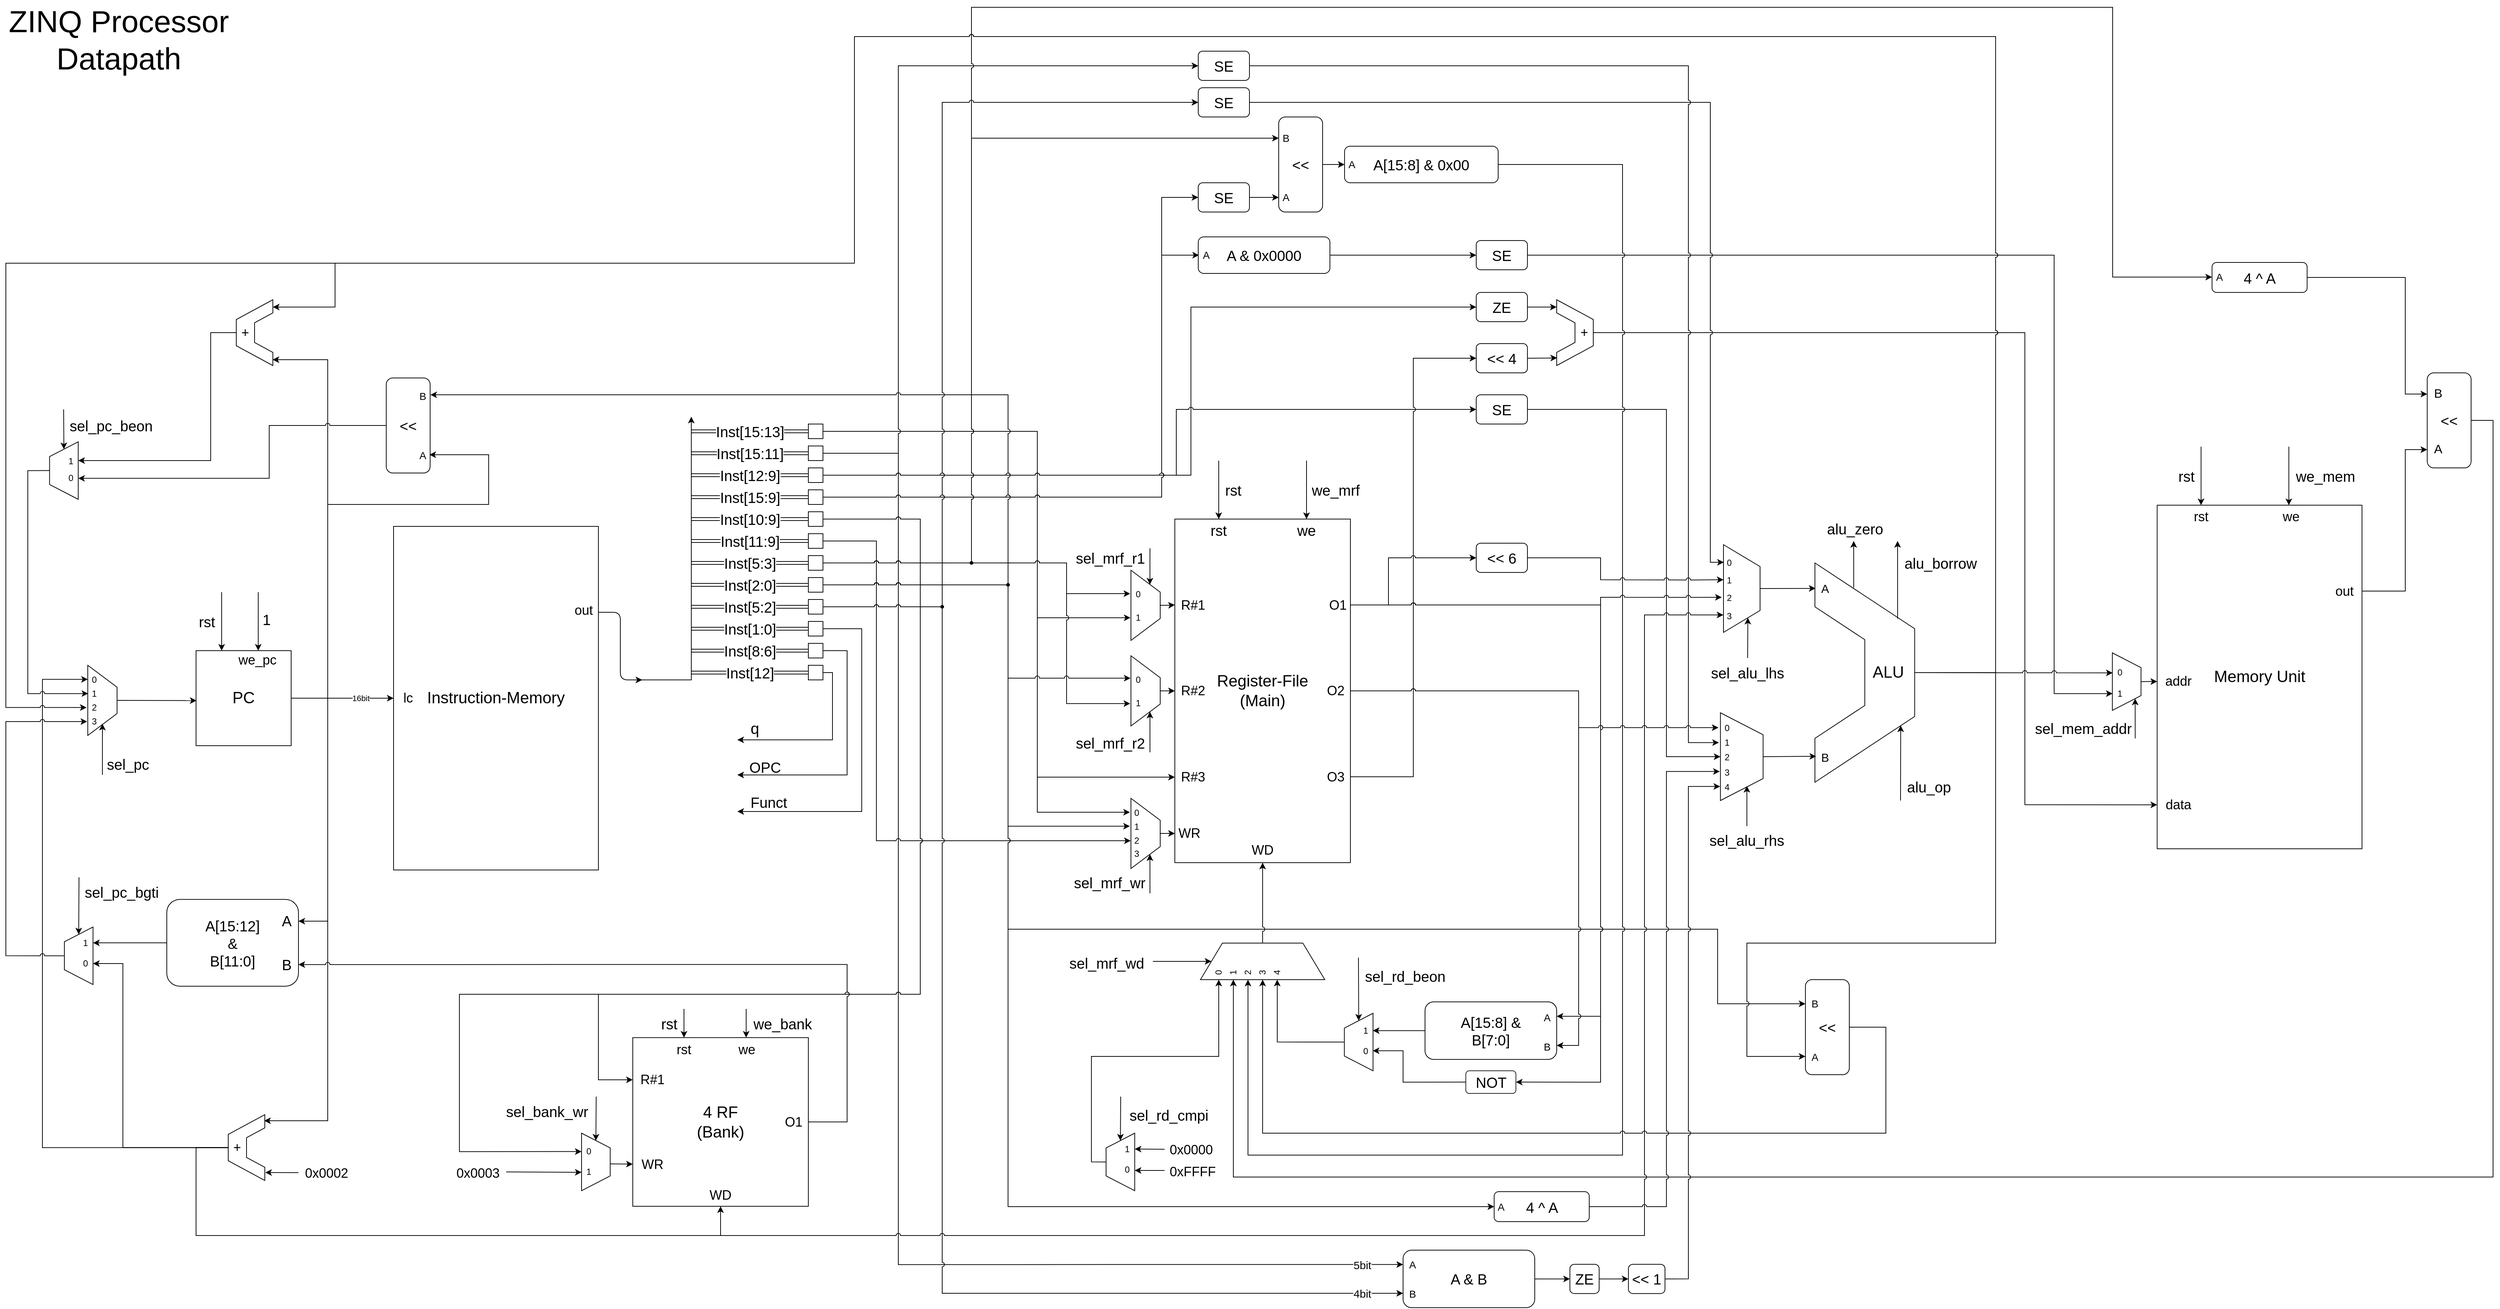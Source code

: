 <mxfile version="14.9.2" type="device"><diagram id="OiNhETUFV-S9N2Nzilfd" name="Page-1"><mxGraphModel dx="1447" dy="1507" grid="1" gridSize="10" guides="1" tooltips="1" connect="1" arrows="1" fold="1" page="1" pageScale="1" pageWidth="1100" pageHeight="850" background="none" math="0" shadow="0"><root><mxCell id="0"/><mxCell id="1" parent="0"/><mxCell id="cg_5Q10Y65cVJ8_udtfW-69" value="16bit" style="edgeStyle=elbowEdgeStyle;rounded=1;sketch=0;jumpStyle=arc;orthogonalLoop=1;jettySize=auto;html=1;strokeColor=#000000;exitX=1;exitY=0.5;exitDx=0;exitDy=0;entryX=0;entryY=0.5;entryDx=0;entryDy=0;" parent="1" source="cg_5Q10Y65cVJ8_udtfW-66" target="5yY2fkMbjsQQD2zNWdAO-15" edge="1"><mxGeometry x="0.545" relative="1" as="geometry"><mxPoint x="460" y="420" as="sourcePoint"/><mxPoint x="589" y="360" as="targetPoint"/><Array as="points"><mxPoint x="480" y="380"/></Array><mxPoint as="offset"/></mxGeometry></mxCell><mxCell id="cg_5Q10Y65cVJ8_udtfW-141" style="edgeStyle=elbowEdgeStyle;rounded=1;sketch=0;jumpStyle=arc;orthogonalLoop=1;jettySize=auto;html=1;exitX=1;exitY=0.25;exitDx=0;exitDy=0;strokeColor=#000000;" parent="1" source="cg_5Q10Y65cVJ8_udtfW-68" edge="1"><mxGeometry relative="1" as="geometry"><mxPoint x="990" y="370" as="targetPoint"/></mxGeometry></mxCell><mxCell id="cg_5Q10Y65cVJ8_udtfW-68" value="&lt;font style=&quot;font-size: 22px&quot;&gt;Instruction-Memory&lt;br&gt;&lt;/font&gt;" style="rounded=0;whiteSpace=wrap;html=1;sketch=0;" parent="1" vertex="1"><mxGeometry x="650" y="160" width="280" height="470" as="geometry"/></mxCell><mxCell id="cg_5Q10Y65cVJ8_udtfW-100" value="" style="group" parent="1" vertex="1" connectable="0"><mxGeometry x="2468" y="185" width="322.0" height="360" as="geometry"/></mxCell><mxCell id="cg_5Q10Y65cVJ8_udtfW-84" value="" style="group" parent="cg_5Q10Y65cVJ8_udtfW-100" vertex="1" connectable="0"><mxGeometry x="125" y="25" width="176.36" height="300" as="geometry"/></mxCell><mxCell id="cg_5Q10Y65cVJ8_udtfW-76" value="&lt;font style=&quot;font-size: 22px&quot;&gt;ALU&amp;nbsp;&amp;nbsp;&lt;/font&gt;" style="shape=stencil(tZXRjoIwEEW/pq+bQsPq6wb1PyqOS2NtSdvV3b93oGCs0I0IJISkc7mHIb1DCcttySsgKS0J25A0TSjFO66vT2tuKyicL164EXwvwSvWGX2Cqzi4liFUCUa4WmVbQr/wmfpieaGVQojQygbKg44wLhR66a+Hta//C1YV8s/gwLRNNtXd68yPbAFqskSnIbPre95OZ6KGvSaL7NQ81ORNJsuxEgsxy/e8OH0b/aMOfVdUO2oDA8JdFlL6AYt9YMXruesJnXzWF/h/moawnVsK9eC+/wxaP5sKWI0FPGWMTvOvx9qz0P+ZTfOzsf7Q/sL+FVLbaHKwHgkPHguDmWs8vcQ2VX+ONIUb);whiteSpace=wrap;html=1;rounded=0;sketch=0;align=right;" parent="cg_5Q10Y65cVJ8_udtfW-84" vertex="1"><mxGeometry width="136.36" height="300" as="geometry"/></mxCell><mxCell id="cg_5Q10Y65cVJ8_udtfW-82" value="&lt;font style=&quot;font-size: 16px&quot;&gt;A&lt;/font&gt;" style="text;html=1;strokeColor=none;fillColor=none;align=center;verticalAlign=middle;whiteSpace=wrap;rounded=0;sketch=0;" parent="cg_5Q10Y65cVJ8_udtfW-84" vertex="1"><mxGeometry x="4" y="25" width="20" height="20" as="geometry"/></mxCell><mxCell id="cg_5Q10Y65cVJ8_udtfW-83" value="&lt;font style=&quot;font-size: 16px&quot;&gt;B&lt;/font&gt;" style="text;html=1;strokeColor=none;fillColor=none;align=center;verticalAlign=middle;whiteSpace=wrap;rounded=0;sketch=0;" parent="cg_5Q10Y65cVJ8_udtfW-84" vertex="1"><mxGeometry x="4" y="256" width="20" height="20" as="geometry"/></mxCell><mxCell id="5yY2fkMbjsQQD2zNWdAO-21" value="" style="endArrow=classic;html=1;strokeColor=#000000;jumpStyle=arc;exitX=0.389;exitY=0.113;exitDx=0;exitDy=0;exitPerimeter=0;" parent="cg_5Q10Y65cVJ8_udtfW-84" source="cg_5Q10Y65cVJ8_udtfW-76" edge="1"><mxGeometry width="50" height="50" relative="1" as="geometry"><mxPoint x="53.18" y="25" as="sourcePoint"/><mxPoint x="53" y="-30" as="targetPoint"/></mxGeometry></mxCell><mxCell id="cg_5Q10Y65cVJ8_udtfW-86" style="edgeStyle=elbowEdgeStyle;rounded=1;sketch=0;jumpStyle=arc;orthogonalLoop=1;jettySize=auto;html=1;entryX=0.012;entryY=0.879;entryDx=0;entryDy=0;entryPerimeter=0;strokeColor=#000000;exitX=0.5;exitY=0;exitDx=0;exitDy=0;elbow=vertical;" parent="cg_5Q10Y65cVJ8_udtfW-100" source="cg_5Q10Y65cVJ8_udtfW-95" target="cg_5Q10Y65cVJ8_udtfW-76" edge="1"><mxGeometry relative="1" as="geometry"><mxPoint x="135.818" y="69.8" as="targetPoint"/><mxPoint x="60" y="300" as="sourcePoint"/></mxGeometry></mxCell><mxCell id="cg_5Q10Y65cVJ8_udtfW-92" value="" style="group" parent="cg_5Q10Y65cVJ8_udtfW-100" vertex="1" connectable="0"><mxGeometry width="50" height="120" as="geometry"/></mxCell><mxCell id="cg_5Q10Y65cVJ8_udtfW-79" value="" style="shape=trapezoid;perimeter=trapezoidPerimeter;whiteSpace=wrap;html=1;fixedSize=1;rounded=0;sketch=0;size=30;rotation=90;" parent="cg_5Q10Y65cVJ8_udtfW-92" vertex="1"><mxGeometry x="-35" y="35" width="120" height="50" as="geometry"/></mxCell><mxCell id="cg_5Q10Y65cVJ8_udtfW-88" value="0" style="text;html=1;strokeColor=none;fillColor=none;align=center;verticalAlign=middle;whiteSpace=wrap;rounded=0;sketch=0;" parent="cg_5Q10Y65cVJ8_udtfW-92" vertex="1"><mxGeometry x="-2" y="15" width="20" height="20" as="geometry"/></mxCell><mxCell id="cg_5Q10Y65cVJ8_udtfW-89" value="1" style="text;html=1;strokeColor=none;fillColor=none;align=center;verticalAlign=middle;whiteSpace=wrap;rounded=0;sketch=0;" parent="cg_5Q10Y65cVJ8_udtfW-92" vertex="1"><mxGeometry x="-2" y="39" width="20" height="20" as="geometry"/></mxCell><mxCell id="cg_5Q10Y65cVJ8_udtfW-90" value="2" style="text;html=1;strokeColor=none;fillColor=none;align=center;verticalAlign=middle;whiteSpace=wrap;rounded=0;sketch=0;" parent="cg_5Q10Y65cVJ8_udtfW-92" vertex="1"><mxGeometry x="-2" y="63" width="20" height="20" as="geometry"/></mxCell><mxCell id="cg_5Q10Y65cVJ8_udtfW-91" value="3" style="text;html=1;strokeColor=none;fillColor=none;align=center;verticalAlign=middle;whiteSpace=wrap;rounded=0;sketch=0;" parent="cg_5Q10Y65cVJ8_udtfW-92" vertex="1"><mxGeometry x="-2" y="88" width="20" height="20" as="geometry"/></mxCell><mxCell id="cg_5Q10Y65cVJ8_udtfW-81" style="edgeStyle=elbowEdgeStyle;rounded=1;sketch=0;jumpStyle=arc;orthogonalLoop=1;jettySize=auto;html=1;entryX=0.006;entryY=0.116;entryDx=0;entryDy=0;entryPerimeter=0;strokeColor=#000000;" parent="cg_5Q10Y65cVJ8_udtfW-100" source="cg_5Q10Y65cVJ8_udtfW-79" target="cg_5Q10Y65cVJ8_udtfW-76" edge="1"><mxGeometry relative="1" as="geometry"/></mxCell><mxCell id="cg_5Q10Y65cVJ8_udtfW-94" value="" style="group" parent="cg_5Q10Y65cVJ8_udtfW-100" vertex="1" connectable="0"><mxGeometry y="220" width="50" height="140" as="geometry"/></mxCell><mxCell id="cg_5Q10Y65cVJ8_udtfW-95" value="" style="shape=trapezoid;perimeter=trapezoidPerimeter;whiteSpace=wrap;html=1;fixedSize=1;rounded=0;sketch=0;size=30;rotation=90;" parent="cg_5Q10Y65cVJ8_udtfW-94" vertex="1"><mxGeometry x="-35" y="40.833" width="120" height="58.333" as="geometry"/></mxCell><mxCell id="cg_5Q10Y65cVJ8_udtfW-96" value="0" style="text;html=1;strokeColor=none;fillColor=none;align=center;verticalAlign=middle;whiteSpace=wrap;rounded=0;sketch=0;" parent="cg_5Q10Y65cVJ8_udtfW-94" vertex="1"><mxGeometry x="-5" y="18.997" width="20" height="23.333" as="geometry"/></mxCell><mxCell id="cg_5Q10Y65cVJ8_udtfW-97" value="1" style="text;html=1;strokeColor=none;fillColor=none;align=center;verticalAlign=middle;whiteSpace=wrap;rounded=0;sketch=0;" parent="cg_5Q10Y65cVJ8_udtfW-94" vertex="1"><mxGeometry x="-5" y="39.83" width="20" height="23.333" as="geometry"/></mxCell><mxCell id="cg_5Q10Y65cVJ8_udtfW-98" value="2" style="text;html=1;strokeColor=none;fillColor=none;align=center;verticalAlign=middle;whiteSpace=wrap;rounded=0;sketch=0;" parent="cg_5Q10Y65cVJ8_udtfW-94" vertex="1"><mxGeometry x="-5" y="59.333" width="20" height="23.333" as="geometry"/></mxCell><mxCell id="cg_5Q10Y65cVJ8_udtfW-99" value="3" style="text;html=1;strokeColor=none;fillColor=none;align=center;verticalAlign=middle;whiteSpace=wrap;rounded=0;sketch=0;" parent="cg_5Q10Y65cVJ8_udtfW-94" vertex="1"><mxGeometry x="-5" y="80.667" width="20" height="23.333" as="geometry"/></mxCell><mxCell id="PqLPkz7y5Um0poaI46qX-17" value="&lt;div&gt;4&lt;/div&gt;" style="text;html=1;strokeColor=none;fillColor=none;align=center;verticalAlign=middle;whiteSpace=wrap;rounded=0;sketch=0;" vertex="1" parent="cg_5Q10Y65cVJ8_udtfW-94"><mxGeometry x="-5" y="100.167" width="20" height="23.333" as="geometry"/></mxCell><mxCell id="s_TZTwsTGNKsT-FFZbIs-53" value="&lt;span style=&quot;font-size: 20px&quot;&gt;alu_borrow&lt;/span&gt;" style="text;html=1;strokeColor=none;fillColor=none;align=center;verticalAlign=middle;whiteSpace=wrap;rounded=0;sketch=0;" parent="cg_5Q10Y65cVJ8_udtfW-100" vertex="1"><mxGeometry x="277.0" y="15" width="40" height="20" as="geometry"/></mxCell><mxCell id="i8HT31GNC57bgd-hZuqh-34" value="&lt;div&gt;&lt;span style=&quot;font-size: 20px&quot;&gt;sel_alu_lhs&lt;/span&gt;&lt;/div&gt;" style="text;html=1;strokeColor=none;fillColor=none;align=center;verticalAlign=middle;whiteSpace=wrap;rounded=0;sketch=0;" parent="cg_5Q10Y65cVJ8_udtfW-100" vertex="1"><mxGeometry x="13" y="165" width="40" height="20" as="geometry"/></mxCell><mxCell id="5yY2fkMbjsQQD2zNWdAO-104" style="edgeStyle=orthogonalEdgeStyle;rounded=0;jumpStyle=arc;orthogonalLoop=1;jettySize=auto;html=1;" parent="1" edge="1"><mxGeometry relative="1" as="geometry"><mxPoint x="1057" y="10" as="targetPoint"/><mxPoint x="987" y="370" as="sourcePoint"/><Array as="points"><mxPoint x="987" y="370"/><mxPoint x="1057" y="370"/></Array></mxGeometry></mxCell><mxCell id="5yY2fkMbjsQQD2zNWdAO-15" value="&lt;font style=&quot;font-size: 18px&quot;&gt;lc&lt;br&gt;&lt;/font&gt;" style="text;html=1;strokeColor=none;fillColor=none;align=center;verticalAlign=middle;whiteSpace=wrap;rounded=0;sketch=0;" parent="1" vertex="1"><mxGeometry x="650" y="385" width="40" height="20" as="geometry"/></mxCell><mxCell id="5yY2fkMbjsQQD2zNWdAO-16" value="&lt;font style=&quot;font-size: 18px&quot;&gt;out&lt;br&gt;&lt;/font&gt;" style="text;html=1;strokeColor=none;fillColor=none;align=center;verticalAlign=middle;whiteSpace=wrap;rounded=0;sketch=0;" parent="1" vertex="1"><mxGeometry x="890" y="265" width="40" height="20" as="geometry"/></mxCell><mxCell id="5yY2fkMbjsQQD2zNWdAO-97" value="" style="group" parent="1" vertex="1" connectable="0"><mxGeometry x="232" y="350" width="40" height="96" as="geometry"/></mxCell><mxCell id="5yY2fkMbjsQQD2zNWdAO-98" value="" style="shape=trapezoid;perimeter=trapezoidPerimeter;whiteSpace=wrap;html=1;fixedSize=1;rounded=0;sketch=0;size=30;rotation=90;" parent="5yY2fkMbjsQQD2zNWdAO-97" vertex="1"><mxGeometry x="-28" y="28" width="96" height="40" as="geometry"/></mxCell><mxCell id="5yY2fkMbjsQQD2zNWdAO-99" value="0" style="text;html=1;strokeColor=none;fillColor=none;align=center;verticalAlign=middle;whiteSpace=wrap;rounded=0;sketch=0;" parent="5yY2fkMbjsQQD2zNWdAO-97" vertex="1"><mxGeometry x="1" y="12" width="16" height="16" as="geometry"/></mxCell><mxCell id="5yY2fkMbjsQQD2zNWdAO-100" value="1" style="text;html=1;strokeColor=none;fillColor=none;align=center;verticalAlign=middle;whiteSpace=wrap;rounded=0;sketch=0;" parent="5yY2fkMbjsQQD2zNWdAO-97" vertex="1"><mxGeometry x="1" y="31" width="16" height="16" as="geometry"/></mxCell><mxCell id="5yY2fkMbjsQQD2zNWdAO-101" value="2" style="text;html=1;strokeColor=none;fillColor=none;align=center;verticalAlign=middle;whiteSpace=wrap;rounded=0;sketch=0;" parent="5yY2fkMbjsQQD2zNWdAO-97" vertex="1"><mxGeometry x="1" y="50" width="16" height="16" as="geometry"/></mxCell><mxCell id="5yY2fkMbjsQQD2zNWdAO-102" value="3" style="text;html=1;strokeColor=none;fillColor=none;align=center;verticalAlign=middle;whiteSpace=wrap;rounded=0;sketch=0;" parent="5yY2fkMbjsQQD2zNWdAO-97" vertex="1"><mxGeometry x="1" y="69" width="16" height="16" as="geometry"/></mxCell><mxCell id="5yY2fkMbjsQQD2zNWdAO-103" style="edgeStyle=orthogonalEdgeStyle;rounded=0;orthogonalLoop=1;jettySize=auto;html=1;exitX=0.5;exitY=0;exitDx=0;exitDy=0;entryX=0.005;entryY=0.525;entryDx=0;entryDy=0;entryPerimeter=0;jumpStyle=arc;" parent="1" source="5yY2fkMbjsQQD2zNWdAO-98" target="cg_5Q10Y65cVJ8_udtfW-66" edge="1"><mxGeometry relative="1" as="geometry"><mxPoint x="352" y="398" as="sourcePoint"/></mxGeometry></mxCell><mxCell id="5yY2fkMbjsQQD2zNWdAO-105" value="&lt;font style=&quot;font-size: 20px&quot;&gt;Inst[15:13]&lt;/font&gt;" style="shape=link;html=1;entryX=0;entryY=0.5;entryDx=0;entryDy=0;" parent="1" target="5yY2fkMbjsQQD2zNWdAO-115" edge="1"><mxGeometry width="100" relative="1" as="geometry"><mxPoint x="1057" y="30" as="sourcePoint"/><mxPoint x="1217" y="40" as="targetPoint"/></mxGeometry></mxCell><mxCell id="5yY2fkMbjsQQD2zNWdAO-106" value="&lt;font style=&quot;font-size: 20px&quot;&gt;Inst[15:11]&lt;/font&gt;" style="shape=link;html=1;entryX=0;entryY=0.5;entryDx=0;entryDy=0;" parent="1" target="5yY2fkMbjsQQD2zNWdAO-116" edge="1"><mxGeometry width="100" relative="1" as="geometry"><mxPoint x="1057" y="60" as="sourcePoint"/><mxPoint x="1217" y="73" as="targetPoint"/></mxGeometry></mxCell><mxCell id="5yY2fkMbjsQQD2zNWdAO-108" value="&lt;font style=&quot;font-size: 20px&quot;&gt;Inst[12:9]&lt;/font&gt;" style="shape=link;html=1;entryX=0;entryY=0.5;entryDx=0;entryDy=0;" parent="1" target="5yY2fkMbjsQQD2zNWdAO-118" edge="1"><mxGeometry width="100" relative="1" as="geometry"><mxPoint x="1057" y="90" as="sourcePoint"/><mxPoint x="1217" y="110" as="targetPoint"/></mxGeometry></mxCell><mxCell id="5yY2fkMbjsQQD2zNWdAO-109" value="&lt;div&gt;&lt;font style=&quot;font-size: 20px&quot;&gt;Inst[15:9]&lt;/font&gt;&lt;/div&gt;" style="shape=link;html=1;entryX=0;entryY=0.5;entryDx=0;entryDy=0;" parent="1" target="5yY2fkMbjsQQD2zNWdAO-119" edge="1"><mxGeometry width="100" relative="1" as="geometry"><mxPoint x="1057" y="120" as="sourcePoint"/><mxPoint x="1217" y="140.0" as="targetPoint"/></mxGeometry></mxCell><mxCell id="5yY2fkMbjsQQD2zNWdAO-111" value="&lt;font style=&quot;font-size: 20px&quot;&gt;Inst[11:9]&lt;/font&gt;" style="shape=link;html=1;entryX=0;entryY=0.5;entryDx=0;entryDy=0;" parent="1" target="5yY2fkMbjsQQD2zNWdAO-121" edge="1"><mxGeometry width="100" relative="1" as="geometry"><mxPoint x="1057" y="180" as="sourcePoint"/><mxPoint x="1217" y="194.17" as="targetPoint"/></mxGeometry></mxCell><mxCell id="5yY2fkMbjsQQD2zNWdAO-112" value="&lt;div&gt;&lt;font style=&quot;font-size: 20px&quot;&gt;Inst[5:3]&lt;/font&gt;&lt;/div&gt;" style="shape=link;html=1;entryX=0;entryY=0.5;entryDx=0;entryDy=0;" parent="1" target="5yY2fkMbjsQQD2zNWdAO-122" edge="1"><mxGeometry width="100" relative="1" as="geometry"><mxPoint x="1057" y="210" as="sourcePoint"/><mxPoint x="1217" y="219.17" as="targetPoint"/></mxGeometry></mxCell><mxCell id="5yY2fkMbjsQQD2zNWdAO-113" value="&lt;font style=&quot;font-size: 20px&quot;&gt;Inst[2:0]&lt;/font&gt;" style="shape=link;html=1;entryX=0;entryY=0.5;entryDx=0;entryDy=0;" parent="1" target="5yY2fkMbjsQQD2zNWdAO-123" edge="1"><mxGeometry width="100" relative="1" as="geometry"><mxPoint x="1057" y="240" as="sourcePoint"/><mxPoint x="1217" y="245.0" as="targetPoint"/></mxGeometry></mxCell><mxCell id="5yY2fkMbjsQQD2zNWdAO-114" value="&lt;font style=&quot;font-size: 20px&quot;&gt;Inst[8:6]&lt;/font&gt;" style="shape=link;html=1;entryX=0;entryY=0.5;entryDx=0;entryDy=0;" parent="1" target="5yY2fkMbjsQQD2zNWdAO-124" edge="1"><mxGeometry width="100" relative="1" as="geometry"><mxPoint x="1057" y="330" as="sourcePoint"/><mxPoint x="1217" y="327.58" as="targetPoint"/></mxGeometry></mxCell><mxCell id="s_TZTwsTGNKsT-FFZbIs-34" style="edgeStyle=orthogonalEdgeStyle;rounded=0;jumpStyle=arc;orthogonalLoop=1;jettySize=auto;html=1;exitX=1;exitY=0.5;exitDx=0;exitDy=0;entryX=0;entryY=0.75;entryDx=0;entryDy=0;" parent="1" source="5yY2fkMbjsQQD2zNWdAO-115" target="cg_5Q10Y65cVJ8_udtfW-70" edge="1"><mxGeometry relative="1" as="geometry"><Array as="points"><mxPoint x="1530" y="30"/><mxPoint x="1530" y="503"/><mxPoint x="1718" y="503"/></Array><mxPoint x="1650" y="524.4" as="targetPoint"/></mxGeometry></mxCell><mxCell id="s_TZTwsTGNKsT-FFZbIs-84" style="edgeStyle=orthogonalEdgeStyle;rounded=0;jumpStyle=arc;orthogonalLoop=1;jettySize=auto;html=1;exitX=1;exitY=0.5;exitDx=0;exitDy=0;entryX=0.201;entryY=1.036;entryDx=0;entryDy=0;entryPerimeter=0;" parent="1" source="5yY2fkMbjsQQD2zNWdAO-115" target="5yY2fkMbjsQQD2zNWdAO-43" edge="1"><mxGeometry relative="1" as="geometry"><Array as="points"><mxPoint x="1530" y="30"/><mxPoint x="1530" y="551"/><mxPoint x="1657" y="551"/></Array><mxPoint x="1530" y="550" as="targetPoint"/></mxGeometry></mxCell><mxCell id="s_TZTwsTGNKsT-FFZbIs-304" style="edgeStyle=orthogonalEdgeStyle;rounded=0;jumpStyle=arc;orthogonalLoop=1;jettySize=auto;html=1;exitX=1;exitY=0.5;exitDx=0;exitDy=0;entryX=0.677;entryY=1.015;entryDx=0;entryDy=0;entryPerimeter=0;" parent="1" source="5yY2fkMbjsQQD2zNWdAO-115" target="i8HT31GNC57bgd-hZuqh-70" edge="1"><mxGeometry relative="1" as="geometry"><Array as="points"><mxPoint x="1530" y="30"/><mxPoint x="1530" y="285"/></Array><mxPoint x="1658" y="270" as="targetPoint"/></mxGeometry></mxCell><mxCell id="5yY2fkMbjsQQD2zNWdAO-115" value="" style="whiteSpace=wrap;html=1;aspect=fixed;" parent="1" vertex="1"><mxGeometry x="1217" y="20" width="20" height="20" as="geometry"/></mxCell><mxCell id="s_TZTwsTGNKsT-FFZbIs-138" style="edgeStyle=orthogonalEdgeStyle;rounded=0;jumpStyle=arc;orthogonalLoop=1;jettySize=auto;html=1;exitX=1;exitY=0.5;exitDx=0;exitDy=0;entryX=0;entryY=0.5;entryDx=0;entryDy=0;" parent="1" source="5yY2fkMbjsQQD2zNWdAO-116" target="s_TZTwsTGNKsT-FFZbIs-136" edge="1"><mxGeometry relative="1" as="geometry"><Array as="points"><mxPoint x="1340" y="60"/><mxPoint x="1340" y="-470"/></Array></mxGeometry></mxCell><mxCell id="s_TZTwsTGNKsT-FFZbIs-283" style="edgeStyle=orthogonalEdgeStyle;rounded=0;jumpStyle=arc;orthogonalLoop=1;jettySize=auto;html=1;exitX=1;exitY=0.5;exitDx=0;exitDy=0;entryX=0;entryY=0.25;entryDx=0;entryDy=0;" parent="1" source="5yY2fkMbjsQQD2zNWdAO-116" target="PqLPkz7y5Um0poaI46qX-3" edge="1"><mxGeometry relative="1" as="geometry"><Array as="points"><mxPoint x="1340" y="60"/><mxPoint x="1340" y="1170"/></Array><mxPoint x="1340" y="1254" as="targetPoint"/></mxGeometry></mxCell><mxCell id="s_TZTwsTGNKsT-FFZbIs-289" value="&lt;font style=&quot;font-size: 15px&quot;&gt;5bit&lt;/font&gt;" style="edgeLabel;html=1;align=center;verticalAlign=middle;resizable=0;points=[];" parent="s_TZTwsTGNKsT-FFZbIs-283" vertex="1" connectable="0"><mxGeometry x="0.942" relative="1" as="geometry"><mxPoint x="-1" as="offset"/></mxGeometry></mxCell><mxCell id="5yY2fkMbjsQQD2zNWdAO-116" value="" style="whiteSpace=wrap;html=1;aspect=fixed;" parent="1" vertex="1"><mxGeometry x="1217" y="50" width="20" height="20" as="geometry"/></mxCell><mxCell id="s_TZTwsTGNKsT-FFZbIs-39" style="edgeStyle=orthogonalEdgeStyle;rounded=0;jumpStyle=arc;orthogonalLoop=1;jettySize=auto;html=1;exitX=1;exitY=0.5;exitDx=0;exitDy=0;entryX=0;entryY=0.5;entryDx=0;entryDy=0;" parent="1" source="5yY2fkMbjsQQD2zNWdAO-118" target="s_TZTwsTGNKsT-FFZbIs-38" edge="1"><mxGeometry relative="1" as="geometry"><Array as="points"><mxPoint x="1740" y="90"/><mxPoint x="1740" y="-140"/></Array></mxGeometry></mxCell><mxCell id="5yY2fkMbjsQQD2zNWdAO-118" value="" style="whiteSpace=wrap;html=1;aspect=fixed;" parent="1" vertex="1"><mxGeometry x="1217" y="80" width="20" height="20" as="geometry"/></mxCell><mxCell id="s_TZTwsTGNKsT-FFZbIs-87" style="edgeStyle=orthogonalEdgeStyle;rounded=0;jumpStyle=arc;orthogonalLoop=1;jettySize=auto;html=1;exitX=1;exitY=0.5;exitDx=0;exitDy=0;entryX=0;entryY=0.5;entryDx=0;entryDy=0;" parent="1" source="5yY2fkMbjsQQD2zNWdAO-119" target="s_TZTwsTGNKsT-FFZbIs-86" edge="1"><mxGeometry relative="1" as="geometry"><Array as="points"><mxPoint x="1700" y="120"/><mxPoint x="1700" y="-211"/></Array></mxGeometry></mxCell><mxCell id="5yY2fkMbjsQQD2zNWdAO-119" value="" style="whiteSpace=wrap;html=1;aspect=fixed;" parent="1" vertex="1"><mxGeometry x="1217" y="110" width="20" height="20" as="geometry"/></mxCell><mxCell id="s_TZTwsTGNKsT-FFZbIs-303" style="edgeStyle=orthogonalEdgeStyle;rounded=0;jumpStyle=arc;orthogonalLoop=1;jettySize=auto;html=1;exitX=1;exitY=0.5;exitDx=0;exitDy=0;entryX=0.6;entryY=1.007;entryDx=0;entryDy=0;entryPerimeter=0;" parent="1" source="5yY2fkMbjsQQD2zNWdAO-121" target="5yY2fkMbjsQQD2zNWdAO-43" edge="1"><mxGeometry relative="1" as="geometry"><Array as="points"><mxPoint x="1310" y="180"/><mxPoint x="1310" y="590"/><mxPoint x="1658" y="590"/></Array><mxPoint x="1610" y="590" as="targetPoint"/></mxGeometry></mxCell><mxCell id="5yY2fkMbjsQQD2zNWdAO-121" value="" style="whiteSpace=wrap;html=1;aspect=fixed;" parent="1" vertex="1"><mxGeometry x="1217" y="170" width="20" height="20" as="geometry"/></mxCell><mxCell id="s_TZTwsTGNKsT-FFZbIs-22" style="edgeStyle=orthogonalEdgeStyle;rounded=0;jumpStyle=arc;orthogonalLoop=1;jettySize=auto;html=1;exitX=1;exitY=0.5;exitDx=0;exitDy=0;entryX=0.331;entryY=1.025;entryDx=0;entryDy=0;entryPerimeter=0;" parent="1" source="5yY2fkMbjsQQD2zNWdAO-122" target="i8HT31GNC57bgd-hZuqh-70" edge="1"><mxGeometry relative="1" as="geometry"><Array as="points"><mxPoint x="1570" y="210"/><mxPoint x="1570" y="252"/><mxPoint x="1657" y="252"/></Array></mxGeometry></mxCell><mxCell id="s_TZTwsTGNKsT-FFZbIs-108" style="edgeStyle=orthogonalEdgeStyle;rounded=0;jumpStyle=arc;orthogonalLoop=1;jettySize=auto;html=1;exitX=1;exitY=0.5;exitDx=0;exitDy=0;entryX=0;entryY=0.5;entryDx=0;entryDy=0;" parent="1" source="5yY2fkMbjsQQD2zNWdAO-122" target="s_TZTwsTGNKsT-FFZbIs-107" edge="1"><mxGeometry relative="1" as="geometry"><Array as="points"><mxPoint x="1440" y="210"/><mxPoint x="1440" y="-550"/><mxPoint x="3000" y="-550"/><mxPoint x="3000" y="-181"/></Array></mxGeometry></mxCell><mxCell id="s_TZTwsTGNKsT-FFZbIs-130" style="edgeStyle=orthogonalEdgeStyle;rounded=0;jumpStyle=arc;orthogonalLoop=1;jettySize=auto;html=1;exitX=1;exitY=0.5;exitDx=0;exitDy=0;entryX=0;entryY=0.5;entryDx=0;entryDy=0;" parent="1" source="5yY2fkMbjsQQD2zNWdAO-122" edge="1"><mxGeometry relative="1" as="geometry"><Array as="points"><mxPoint x="1440" y="210"/><mxPoint x="1440" y="-371"/></Array><mxPoint x="1860" y="-371" as="targetPoint"/></mxGeometry></mxCell><mxCell id="i8HT31GNC57bgd-hZuqh-65" style="edgeStyle=orthogonalEdgeStyle;rounded=0;jumpStyle=arc;orthogonalLoop=1;jettySize=auto;html=1;exitX=1;exitY=0.5;exitDx=0;exitDy=0;entryX=0.681;entryY=1.025;entryDx=0;entryDy=0;entryPerimeter=0;" parent="1" source="5yY2fkMbjsQQD2zNWdAO-122" target="5yY2fkMbjsQQD2zNWdAO-64" edge="1"><mxGeometry relative="1" as="geometry"><Array as="points"><mxPoint x="1570" y="210"/><mxPoint x="1570" y="402"/></Array></mxGeometry></mxCell><mxCell id="5yY2fkMbjsQQD2zNWdAO-122" value="" style="whiteSpace=wrap;html=1;aspect=fixed;" parent="1" vertex="1"><mxGeometry x="1217" y="200" width="20" height="20" as="geometry"/></mxCell><mxCell id="s_TZTwsTGNKsT-FFZbIs-23" style="edgeStyle=orthogonalEdgeStyle;rounded=0;jumpStyle=arc;orthogonalLoop=1;jettySize=auto;html=1;exitX=1;exitY=0.5;exitDx=0;exitDy=0;entryX=0.319;entryY=1.015;entryDx=0;entryDy=0;entryPerimeter=0;" parent="1" source="5yY2fkMbjsQQD2zNWdAO-123" target="5yY2fkMbjsQQD2zNWdAO-64" edge="1"><mxGeometry relative="1" as="geometry"><Array as="points"><mxPoint x="1490" y="240"/><mxPoint x="1490" y="368"/></Array><mxPoint x="1640" y="372" as="targetPoint"/></mxGeometry></mxCell><mxCell id="i8HT31GNC57bgd-hZuqh-63" value="&lt;div&gt;&lt;br&gt;&lt;/div&gt;" style="edgeLabel;html=1;align=center;verticalAlign=middle;resizable=0;points=[];" parent="s_TZTwsTGNKsT-FFZbIs-23" vertex="1" connectable="0"><mxGeometry x="0.04" y="-1" relative="1" as="geometry"><mxPoint as="offset"/></mxGeometry></mxCell><mxCell id="s_TZTwsTGNKsT-FFZbIs-114" style="edgeStyle=orthogonalEdgeStyle;rounded=0;jumpStyle=arc;orthogonalLoop=1;jettySize=auto;html=1;exitX=1;exitY=0.5;exitDx=0;exitDy=0;entryX=0.397;entryY=1.036;entryDx=0;entryDy=0;entryPerimeter=0;" parent="1" source="5yY2fkMbjsQQD2zNWdAO-123" target="5yY2fkMbjsQQD2zNWdAO-43" edge="1"><mxGeometry relative="1" as="geometry"><Array as="points"><mxPoint x="1490" y="240"/><mxPoint x="1490" y="570"/></Array><mxPoint x="1650" y="572" as="targetPoint"/></mxGeometry></mxCell><mxCell id="i8HT31GNC57bgd-hZuqh-61" style="edgeStyle=orthogonalEdgeStyle;rounded=0;jumpStyle=arc;orthogonalLoop=1;jettySize=auto;html=1;exitX=1;exitY=0.5;exitDx=0;exitDy=0;entryX=1.005;entryY=0.177;entryDx=0;entryDy=0;entryPerimeter=0;" parent="1" source="5yY2fkMbjsQQD2zNWdAO-123" target="s_TZTwsTGNKsT-FFZbIs-395" edge="1"><mxGeometry relative="1" as="geometry"><Array as="points"><mxPoint x="1490" y="240"/><mxPoint x="1490" y="-20"/></Array></mxGeometry></mxCell><mxCell id="i8HT31GNC57bgd-hZuqh-78" style="edgeStyle=orthogonalEdgeStyle;rounded=0;jumpStyle=arc;orthogonalLoop=1;jettySize=auto;html=1;exitX=1;exitY=0.5;exitDx=0;exitDy=0;entryX=0;entryY=0.5;entryDx=0;entryDy=0;" parent="1" source="5yY2fkMbjsQQD2zNWdAO-123" target="s_TZTwsTGNKsT-FFZbIs-386" edge="1"><mxGeometry relative="1" as="geometry"><Array as="points"><mxPoint x="1490" y="240"/><mxPoint x="1490" y="1091"/></Array></mxGeometry></mxCell><mxCell id="i8HT31GNC57bgd-hZuqh-79" style="edgeStyle=orthogonalEdgeStyle;rounded=0;jumpStyle=arc;orthogonalLoop=1;jettySize=auto;html=1;exitX=1;exitY=0.5;exitDx=0;exitDy=0;entryX=0;entryY=0.5;entryDx=0;entryDy=0;" parent="1" source="5yY2fkMbjsQQD2zNWdAO-123" edge="1"><mxGeometry relative="1" as="geometry"><mxPoint x="2580" y="813" as="targetPoint"/><Array as="points"><mxPoint x="1490" y="240"/><mxPoint x="1490" y="711"/><mxPoint x="2460" y="711"/><mxPoint x="2460" y="813"/></Array></mxGeometry></mxCell><mxCell id="5yY2fkMbjsQQD2zNWdAO-123" value="" style="whiteSpace=wrap;html=1;aspect=fixed;" parent="1" vertex="1"><mxGeometry x="1217" y="230" width="20" height="20" as="geometry"/></mxCell><mxCell id="5yY2fkMbjsQQD2zNWdAO-142" style="edgeStyle=orthogonalEdgeStyle;rounded=0;jumpStyle=arc;orthogonalLoop=1;jettySize=auto;html=1;exitX=1;exitY=0.5;exitDx=0;exitDy=0;" parent="1" source="5yY2fkMbjsQQD2zNWdAO-124" edge="1"><mxGeometry relative="1" as="geometry"><mxPoint x="1120" y="500" as="targetPoint"/><Array as="points"><mxPoint x="1270" y="330"/><mxPoint x="1270" y="500"/></Array></mxGeometry></mxCell><mxCell id="5yY2fkMbjsQQD2zNWdAO-124" value="" style="whiteSpace=wrap;html=1;aspect=fixed;" parent="1" vertex="1"><mxGeometry x="1217" y="320" width="20" height="20" as="geometry"/></mxCell><mxCell id="5yY2fkMbjsQQD2zNWdAO-126" value="&lt;br&gt;&lt;font style=&quot;font-size: 20px&quot;&gt;OPC&lt;/font&gt;" style="text;html=1;strokeColor=none;fillColor=none;align=center;verticalAlign=middle;whiteSpace=wrap;rounded=0;" parent="1" vertex="1"><mxGeometry x="1137.92" y="472" width="40" height="20" as="geometry"/></mxCell><mxCell id="5yY2fkMbjsQQD2zNWdAO-144" value="" style="endArrow=classic;html=1;strokeColor=#000000;entryX=0.25;entryY=0;entryDx=0;entryDy=0;jumpStyle=arc;" parent="1" edge="1"><mxGeometry width="50" height="50" relative="1" as="geometry"><mxPoint x="252" y="500" as="sourcePoint"/><mxPoint x="252" y="430" as="targetPoint"/></mxGeometry></mxCell><mxCell id="5yY2fkMbjsQQD2zNWdAO-145" value="&lt;span style=&quot;font-size: 20px&quot;&gt;sel_pc&lt;/span&gt;" style="text;html=1;strokeColor=none;fillColor=none;align=center;verticalAlign=middle;whiteSpace=wrap;rounded=0;sketch=0;" parent="1" vertex="1"><mxGeometry x="267" y="475" width="40" height="20" as="geometry"/></mxCell><mxCell id="5yY2fkMbjsQQD2zNWdAO-218" value="" style="endArrow=classic;html=1;strokeColor=#000000;entryX=0.75;entryY=1;entryDx=0;entryDy=0;jumpStyle=arc;" parent="1" edge="1"><mxGeometry width="50" height="50" relative="1" as="geometry"><mxPoint x="2500" y="570" as="sourcePoint"/><mxPoint x="2500" y="515" as="targetPoint"/></mxGeometry></mxCell><mxCell id="5yY2fkMbjsQQD2zNWdAO-219" value="&lt;div&gt;&lt;span style=&quot;font-size: 20px&quot;&gt;sel_alu_rhs&lt;/span&gt;&lt;/div&gt;" style="text;html=1;strokeColor=none;fillColor=none;align=center;verticalAlign=middle;whiteSpace=wrap;rounded=0;sketch=0;" parent="1" vertex="1"><mxGeometry x="2480" y="579" width="40" height="20" as="geometry"/></mxCell><mxCell id="5yY2fkMbjsQQD2zNWdAO-239" value="&lt;div&gt;&lt;font style=&quot;font-size: 42px&quot;&gt;&lt;font style=&quot;font-size: 42px&quot;&gt;ZINQ Processor&lt;/font&gt;&lt;/font&gt;&lt;/div&gt;&lt;div&gt;&lt;font style=&quot;font-size: 42px&quot;&gt;&lt;font style=&quot;font-size: 42px&quot;&gt;Datapath&lt;/font&gt;&lt;br&gt;&lt;/font&gt;&lt;/div&gt;" style="text;html=1;strokeColor=none;fillColor=none;align=center;verticalAlign=middle;whiteSpace=wrap;rounded=0;" parent="1" vertex="1"><mxGeometry x="118.76" y="-560" width="311.24" height="110" as="geometry"/></mxCell><mxCell id="edn_erhclxPrVHU06Qkv-1" value="&lt;font style=&quot;font-size: 20px&quot;&gt;Inst[12]&lt;/font&gt;" style="shape=link;html=1;entryX=0;entryY=0.5;entryDx=0;entryDy=0;" parent="1" target="edn_erhclxPrVHU06Qkv-3" edge="1"><mxGeometry width="100" relative="1" as="geometry"><mxPoint x="1057" y="360" as="sourcePoint"/><mxPoint x="1173.94" y="363.58" as="targetPoint"/></mxGeometry></mxCell><mxCell id="i8HT31GNC57bgd-hZuqh-50" style="edgeStyle=orthogonalEdgeStyle;rounded=0;orthogonalLoop=1;jettySize=auto;html=1;exitX=1;exitY=0.5;exitDx=0;exitDy=0;" parent="1" source="edn_erhclxPrVHU06Qkv-3" edge="1"><mxGeometry relative="1" as="geometry"><mxPoint x="1120" y="452" as="targetPoint"/><mxPoint x="1260" y="350" as="sourcePoint"/><Array as="points"><mxPoint x="1250" y="360"/><mxPoint x="1250" y="452"/></Array></mxGeometry></mxCell><mxCell id="edn_erhclxPrVHU06Qkv-3" value="" style="whiteSpace=wrap;html=1;aspect=fixed;" parent="1" vertex="1"><mxGeometry x="1217" y="350" width="20" height="20" as="geometry"/></mxCell><mxCell id="edn_erhclxPrVHU06Qkv-12" value="&lt;font style=&quot;font-size: 20px&quot;&gt;Inst[5:2]&lt;/font&gt;" style="shape=link;html=1;entryX=0;entryY=0.5;entryDx=0;entryDy=0;" parent="1" target="edn_erhclxPrVHU06Qkv-13" edge="1"><mxGeometry width="100" relative="1" as="geometry"><mxPoint x="1057" y="270" as="sourcePoint"/><mxPoint x="1217" y="265" as="targetPoint"/></mxGeometry></mxCell><mxCell id="s_TZTwsTGNKsT-FFZbIs-137" style="edgeStyle=orthogonalEdgeStyle;rounded=0;jumpStyle=arc;orthogonalLoop=1;jettySize=auto;html=1;exitX=1;exitY=0.5;exitDx=0;exitDy=0;entryX=0;entryY=0.5;entryDx=0;entryDy=0;" parent="1" source="edn_erhclxPrVHU06Qkv-13" target="s_TZTwsTGNKsT-FFZbIs-135" edge="1"><mxGeometry relative="1" as="geometry"><Array as="points"><mxPoint x="1400" y="270"/><mxPoint x="1400" y="-420"/></Array></mxGeometry></mxCell><mxCell id="s_TZTwsTGNKsT-FFZbIs-284" style="edgeStyle=orthogonalEdgeStyle;rounded=0;jumpStyle=arc;orthogonalLoop=1;jettySize=auto;html=1;exitX=1;exitY=0.5;exitDx=0;exitDy=0;entryX=0;entryY=0.75;entryDx=0;entryDy=0;" parent="1" source="edn_erhclxPrVHU06Qkv-13" target="PqLPkz7y5Um0poaI46qX-3" edge="1"><mxGeometry relative="1" as="geometry"><Array as="points"><mxPoint x="1400" y="270"/><mxPoint x="1400" y="1209"/></Array><mxPoint x="1141.95" y="809.01" as="targetPoint"/></mxGeometry></mxCell><mxCell id="s_TZTwsTGNKsT-FFZbIs-291" value="&lt;div&gt;&lt;font style=&quot;font-size: 15px&quot;&gt;4bit&lt;/font&gt;&lt;/div&gt;" style="edgeLabel;html=1;align=center;verticalAlign=middle;resizable=0;points=[];" parent="s_TZTwsTGNKsT-FFZbIs-284" vertex="1" connectable="0"><mxGeometry x="0.94" y="-2" relative="1" as="geometry"><mxPoint x="-4" y="-2" as="offset"/></mxGeometry></mxCell><mxCell id="edn_erhclxPrVHU06Qkv-13" value="" style="whiteSpace=wrap;html=1;aspect=fixed;" parent="1" vertex="1"><mxGeometry x="1217" y="260" width="20" height="20" as="geometry"/></mxCell><mxCell id="edn_erhclxPrVHU06Qkv-38" style="edgeStyle=orthogonalEdgeStyle;rounded=0;orthogonalLoop=1;jettySize=auto;html=1;exitX=0;exitY=0.5;exitDx=0;exitDy=0;entryX=1;entryY=0.25;entryDx=0;entryDy=0;" parent="1" edge="1"><mxGeometry relative="1" as="geometry"><mxPoint x="2580" y="642.5" as="sourcePoint"/></mxGeometry></mxCell><mxCell id="s_TZTwsTGNKsT-FFZbIs-1" value="&lt;font style=&quot;font-size: 20px&quot;&gt;Inst[10:9]&lt;/font&gt;" style="shape=link;html=1;entryX=0;entryY=0.5;entryDx=0;entryDy=0;" parent="1" target="s_TZTwsTGNKsT-FFZbIs-2" edge="1"><mxGeometry width="100" relative="1" as="geometry"><mxPoint x="1057" y="150" as="sourcePoint"/><mxPoint x="1217" y="166.17" as="targetPoint"/></mxGeometry></mxCell><mxCell id="i8HT31GNC57bgd-hZuqh-80" style="edgeStyle=orthogonalEdgeStyle;rounded=0;jumpStyle=arc;orthogonalLoop=1;jettySize=auto;html=1;exitX=1;exitY=0.5;exitDx=0;exitDy=0;entryX=0;entryY=0.25;entryDx=0;entryDy=0;" parent="1" source="s_TZTwsTGNKsT-FFZbIs-2" target="s_TZTwsTGNKsT-FFZbIs-143" edge="1"><mxGeometry relative="1" as="geometry"><mxPoint x="1360" y="1092" as="targetPoint"/><Array as="points"><mxPoint x="1370" y="150"/><mxPoint x="1370" y="800"/><mxPoint x="930" y="800"/><mxPoint x="930" y="917"/></Array></mxGeometry></mxCell><mxCell id="s_TZTwsTGNKsT-FFZbIs-2" value="" style="whiteSpace=wrap;html=1;aspect=fixed;" parent="1" vertex="1"><mxGeometry x="1217" y="140" width="20" height="20" as="geometry"/></mxCell><mxCell id="s_TZTwsTGNKsT-FFZbIs-13" value="" style="group" parent="1" vertex="1" connectable="0"><mxGeometry x="3060.84" y="51" width="280" height="550" as="geometry"/></mxCell><mxCell id="s_TZTwsTGNKsT-FFZbIs-3" value="&lt;font style=&quot;font-size: 22px&quot;&gt;Memory Unit&lt;br&gt;&lt;/font&gt;" style="rounded=0;whiteSpace=wrap;html=1;sketch=0;" parent="s_TZTwsTGNKsT-FFZbIs-13" vertex="1"><mxGeometry y="80" width="280" height="470" as="geometry"/></mxCell><mxCell id="s_TZTwsTGNKsT-FFZbIs-4" value="&lt;font style=&quot;font-size: 18px&quot;&gt;&lt;span&gt;we&lt;/span&gt;&lt;/font&gt;" style="text;html=1;strokeColor=none;fillColor=none;align=center;verticalAlign=middle;whiteSpace=wrap;rounded=0;sketch=0;" parent="s_TZTwsTGNKsT-FFZbIs-13" vertex="1"><mxGeometry x="163" y="86" width="40" height="20" as="geometry"/></mxCell><mxCell id="s_TZTwsTGNKsT-FFZbIs-5" value="&lt;font style=&quot;font-size: 18px&quot;&gt;&lt;span&gt;rst&lt;/span&gt;&lt;/font&gt;" style="text;html=1;strokeColor=none;fillColor=none;align=center;verticalAlign=middle;whiteSpace=wrap;rounded=0;sketch=0;" parent="s_TZTwsTGNKsT-FFZbIs-13" vertex="1"><mxGeometry x="40" y="86" width="40" height="20" as="geometry"/></mxCell><mxCell id="s_TZTwsTGNKsT-FFZbIs-6" value="" style="endArrow=classic;html=1;strokeColor=#000000;entryX=0.25;entryY=0;entryDx=0;entryDy=0;jumpStyle=arc;" parent="s_TZTwsTGNKsT-FFZbIs-13" edge="1"><mxGeometry width="50" height="50" relative="1" as="geometry"><mxPoint x="60" as="sourcePoint"/><mxPoint x="60" y="80" as="targetPoint"/></mxGeometry></mxCell><mxCell id="s_TZTwsTGNKsT-FFZbIs-7" value="" style="endArrow=classic;html=1;strokeColor=#000000;entryX=0.25;entryY=0;entryDx=0;entryDy=0;jumpStyle=arc;" parent="s_TZTwsTGNKsT-FFZbIs-13" edge="1"><mxGeometry width="50" height="50" relative="1" as="geometry"><mxPoint x="180" as="sourcePoint"/><mxPoint x="180" y="80" as="targetPoint"/></mxGeometry></mxCell><mxCell id="s_TZTwsTGNKsT-FFZbIs-8" value="&lt;font style=&quot;font-size: 20px&quot;&gt;rst&lt;/font&gt;" style="text;html=1;strokeColor=none;fillColor=none;align=center;verticalAlign=middle;whiteSpace=wrap;rounded=0;sketch=0;" parent="s_TZTwsTGNKsT-FFZbIs-13" vertex="1"><mxGeometry x="20" y="30" width="40" height="20" as="geometry"/></mxCell><mxCell id="s_TZTwsTGNKsT-FFZbIs-9" value="&lt;span style=&quot;font-size: 20px&quot;&gt;we_mem&lt;/span&gt;" style="text;html=1;strokeColor=none;fillColor=none;align=center;verticalAlign=middle;whiteSpace=wrap;rounded=0;sketch=0;" parent="s_TZTwsTGNKsT-FFZbIs-13" vertex="1"><mxGeometry x="210" y="30" width="40" height="20" as="geometry"/></mxCell><mxCell id="s_TZTwsTGNKsT-FFZbIs-10" value="&lt;font style=&quot;font-size: 18px&quot;&gt;data&lt;br&gt;&lt;/font&gt;" style="text;html=1;strokeColor=none;fillColor=none;align=center;verticalAlign=middle;whiteSpace=wrap;rounded=0;sketch=0;" parent="s_TZTwsTGNKsT-FFZbIs-13" vertex="1"><mxGeometry x="9" y="480" width="40" height="20" as="geometry"/></mxCell><mxCell id="s_TZTwsTGNKsT-FFZbIs-11" value="&lt;font style=&quot;font-size: 18px&quot;&gt;addr&lt;/font&gt;" style="text;html=1;strokeColor=none;fillColor=none;align=center;verticalAlign=middle;whiteSpace=wrap;rounded=0;sketch=0;" parent="s_TZTwsTGNKsT-FFZbIs-13" vertex="1"><mxGeometry x="14" y="311" width="30" height="20" as="geometry"/></mxCell><mxCell id="s_TZTwsTGNKsT-FFZbIs-12" value="&lt;font style=&quot;font-size: 18px&quot;&gt;out&lt;br&gt;&lt;/font&gt;" style="text;html=1;strokeColor=none;fillColor=none;align=center;verticalAlign=middle;whiteSpace=wrap;rounded=0;sketch=0;" parent="s_TZTwsTGNKsT-FFZbIs-13" vertex="1"><mxGeometry x="236" y="188" width="40" height="20" as="geometry"/></mxCell><mxCell id="s_TZTwsTGNKsT-FFZbIs-15" value="" style="group" parent="1" vertex="1" connectable="0"><mxGeometry x="1658" y="70" width="300" height="710" as="geometry"/></mxCell><mxCell id="cg_5Q10Y65cVJ8_udtfW-119" value="" style="group" parent="s_TZTwsTGNKsT-FFZbIs-15" vertex="1" connectable="0"><mxGeometry x="60" width="240" height="550" as="geometry"/></mxCell><mxCell id="cg_5Q10Y65cVJ8_udtfW-70" value="&lt;div&gt;&lt;font style=&quot;font-size: 22px&quot;&gt;Register-File&lt;/font&gt;&lt;/div&gt;&lt;div&gt;&lt;font style=&quot;font-size: 22px&quot;&gt;(Main)&lt;br&gt;&lt;/font&gt;&lt;/div&gt;" style="rounded=0;whiteSpace=wrap;html=1;sketch=0;" parent="cg_5Q10Y65cVJ8_udtfW-119" vertex="1"><mxGeometry y="80" width="240" height="470" as="geometry"/></mxCell><mxCell id="cg_5Q10Y65cVJ8_udtfW-107" value="&lt;font style=&quot;font-size: 18px&quot;&gt;R#1&lt;/font&gt;" style="text;html=1;strokeColor=none;fillColor=none;align=center;verticalAlign=middle;whiteSpace=wrap;rounded=0;sketch=0;" parent="cg_5Q10Y65cVJ8_udtfW-119" vertex="1"><mxGeometry y="188" width="50" height="20" as="geometry"/></mxCell><mxCell id="cg_5Q10Y65cVJ8_udtfW-108" value="&lt;font style=&quot;font-size: 18px&quot;&gt;R#2&lt;/font&gt;" style="text;html=1;strokeColor=none;fillColor=none;align=center;verticalAlign=middle;whiteSpace=wrap;rounded=0;sketch=0;" parent="cg_5Q10Y65cVJ8_udtfW-119" vertex="1"><mxGeometry y="305" width="50" height="20" as="geometry"/></mxCell><mxCell id="cg_5Q10Y65cVJ8_udtfW-109" value="&lt;font style=&quot;font-size: 18px&quot;&gt;R#3&lt;br&gt;&lt;/font&gt;" style="text;html=1;strokeColor=none;fillColor=none;align=center;verticalAlign=middle;whiteSpace=wrap;rounded=0;sketch=0;" parent="cg_5Q10Y65cVJ8_udtfW-119" vertex="1"><mxGeometry y="423" width="50" height="20" as="geometry"/></mxCell><mxCell id="cg_5Q10Y65cVJ8_udtfW-110" value="&lt;font style=&quot;font-size: 18px&quot;&gt;WR&lt;br&gt;&lt;/font&gt;" style="text;html=1;strokeColor=none;fillColor=none;align=center;verticalAlign=middle;whiteSpace=wrap;rounded=0;sketch=0;" parent="cg_5Q10Y65cVJ8_udtfW-119" vertex="1"><mxGeometry y="500" width="40" height="20" as="geometry"/></mxCell><mxCell id="cg_5Q10Y65cVJ8_udtfW-111" value="&lt;font style=&quot;font-size: 18px&quot;&gt;WD&lt;br&gt;&lt;/font&gt;" style="text;html=1;strokeColor=none;fillColor=none;align=center;verticalAlign=middle;whiteSpace=wrap;rounded=0;sketch=0;" parent="cg_5Q10Y65cVJ8_udtfW-119" vertex="1"><mxGeometry x="100" y="523" width="40" height="20" as="geometry"/></mxCell><mxCell id="cg_5Q10Y65cVJ8_udtfW-112" value="" style="endArrow=classic;html=1;strokeColor=#000000;entryX=0.25;entryY=0;entryDx=0;entryDy=0;jumpStyle=arc;" parent="cg_5Q10Y65cVJ8_udtfW-119" target="cg_5Q10Y65cVJ8_udtfW-70" edge="1"><mxGeometry width="50" height="50" relative="1" as="geometry"><mxPoint x="60" as="sourcePoint"/><mxPoint x="-50" y="150" as="targetPoint"/></mxGeometry></mxCell><mxCell id="cg_5Q10Y65cVJ8_udtfW-113" value="" style="endArrow=classic;html=1;strokeColor=#000000;entryX=0.25;entryY=0;entryDx=0;entryDy=0;jumpStyle=arc;" parent="cg_5Q10Y65cVJ8_udtfW-119" edge="1"><mxGeometry width="50" height="50" relative="1" as="geometry"><mxPoint x="180" as="sourcePoint"/><mxPoint x="180" y="80" as="targetPoint"/></mxGeometry></mxCell><mxCell id="cg_5Q10Y65cVJ8_udtfW-115" value="&lt;font style=&quot;font-size: 20px&quot;&gt;rst&lt;/font&gt;" style="text;html=1;strokeColor=none;fillColor=none;align=center;verticalAlign=middle;whiteSpace=wrap;rounded=0;sketch=0;" parent="cg_5Q10Y65cVJ8_udtfW-119" vertex="1"><mxGeometry x="60" y="30" width="40" height="20" as="geometry"/></mxCell><mxCell id="cg_5Q10Y65cVJ8_udtfW-116" value="&lt;span style=&quot;font-size: 20px&quot;&gt;we_mrf&lt;/span&gt;" style="text;html=1;strokeColor=none;fillColor=none;align=center;verticalAlign=middle;whiteSpace=wrap;rounded=0;sketch=0;" parent="cg_5Q10Y65cVJ8_udtfW-119" vertex="1"><mxGeometry x="200" y="30" width="40" height="20" as="geometry"/></mxCell><mxCell id="cg_5Q10Y65cVJ8_udtfW-125" value="&lt;span style=&quot;font-size: 20px&quot;&gt;we&lt;/span&gt;" style="text;html=1;strokeColor=none;fillColor=none;align=center;verticalAlign=middle;whiteSpace=wrap;rounded=0;sketch=0;" parent="cg_5Q10Y65cVJ8_udtfW-119" vertex="1"><mxGeometry x="160" y="85" width="40" height="20" as="geometry"/></mxCell><mxCell id="cg_5Q10Y65cVJ8_udtfW-126" value="&lt;span style=&quot;font-size: 20px&quot;&gt;rst&lt;/span&gt;" style="text;html=1;strokeColor=none;fillColor=none;align=center;verticalAlign=middle;whiteSpace=wrap;rounded=0;sketch=0;" parent="cg_5Q10Y65cVJ8_udtfW-119" vertex="1"><mxGeometry x="40" y="85" width="40" height="20" as="geometry"/></mxCell><mxCell id="cg_5Q10Y65cVJ8_udtfW-133" value="&lt;font style=&quot;font-size: 18px&quot;&gt;O1&lt;/font&gt;" style="text;html=1;strokeColor=none;fillColor=none;align=center;verticalAlign=middle;whiteSpace=wrap;rounded=0;sketch=0;" parent="cg_5Q10Y65cVJ8_udtfW-119" vertex="1"><mxGeometry x="208" y="188" width="30" height="20" as="geometry"/></mxCell><mxCell id="cg_5Q10Y65cVJ8_udtfW-134" value="&lt;font style=&quot;font-size: 18px&quot;&gt;O2&lt;/font&gt;" style="text;html=1;strokeColor=none;fillColor=none;align=center;verticalAlign=middle;whiteSpace=wrap;rounded=0;sketch=0;" parent="cg_5Q10Y65cVJ8_udtfW-119" vertex="1"><mxGeometry x="200" y="305" width="40" height="20" as="geometry"/></mxCell><mxCell id="cg_5Q10Y65cVJ8_udtfW-135" value="&lt;font style=&quot;font-size: 18px&quot;&gt;O3&lt;br&gt;&lt;/font&gt;" style="text;html=1;strokeColor=none;fillColor=none;align=center;verticalAlign=middle;whiteSpace=wrap;rounded=0;sketch=0;" parent="cg_5Q10Y65cVJ8_udtfW-119" vertex="1"><mxGeometry x="200" y="423" width="40" height="20" as="geometry"/></mxCell><mxCell id="5yY2fkMbjsQQD2zNWdAO-29" style="edgeStyle=orthogonalEdgeStyle;rounded=0;orthogonalLoop=1;jettySize=auto;html=1;exitX=0.5;exitY=0;exitDx=0;exitDy=0;entryX=0.5;entryY=1;entryDx=0;entryDy=0;jumpStyle=arc;" parent="s_TZTwsTGNKsT-FFZbIs-15" source="5yY2fkMbjsQQD2zNWdAO-24" target="cg_5Q10Y65cVJ8_udtfW-70" edge="1"><mxGeometry relative="1" as="geometry"/></mxCell><mxCell id="5yY2fkMbjsQQD2zNWdAO-24" value="" style="shape=trapezoid;perimeter=trapezoidPerimeter;whiteSpace=wrap;html=1;fixedSize=1;rounded=0;sketch=0;size=30;rotation=0;" parent="s_TZTwsTGNKsT-FFZbIs-15" vertex="1"><mxGeometry x="95" y="660" width="170" height="50" as="geometry"/></mxCell><mxCell id="5yY2fkMbjsQQD2zNWdAO-25" value="0" style="text;html=1;strokeColor=none;fillColor=none;align=center;verticalAlign=middle;whiteSpace=wrap;rounded=0;sketch=0;rotation=-90;" parent="s_TZTwsTGNKsT-FFZbIs-15" vertex="1"><mxGeometry x="110" y="690" width="20" height="20" as="geometry"/></mxCell><mxCell id="5yY2fkMbjsQQD2zNWdAO-26" value="1" style="text;html=1;strokeColor=none;fillColor=none;align=center;verticalAlign=middle;whiteSpace=wrap;rounded=0;sketch=0;rotation=-90;" parent="s_TZTwsTGNKsT-FFZbIs-15" vertex="1"><mxGeometry x="130" y="690" width="20" height="20" as="geometry"/></mxCell><mxCell id="5yY2fkMbjsQQD2zNWdAO-27" value="2" style="text;html=1;strokeColor=none;fillColor=none;align=center;verticalAlign=middle;whiteSpace=wrap;rounded=0;sketch=0;rotation=-90;" parent="s_TZTwsTGNKsT-FFZbIs-15" vertex="1"><mxGeometry x="150" y="690" width="20" height="20" as="geometry"/></mxCell><mxCell id="5yY2fkMbjsQQD2zNWdAO-28" value="3" style="text;html=1;strokeColor=none;fillColor=none;align=center;verticalAlign=middle;whiteSpace=wrap;rounded=0;sketch=0;rotation=-90;" parent="s_TZTwsTGNKsT-FFZbIs-15" vertex="1"><mxGeometry x="170" y="690" width="20" height="20" as="geometry"/></mxCell><mxCell id="5yY2fkMbjsQQD2zNWdAO-31" value="4" style="text;html=1;strokeColor=none;fillColor=none;align=center;verticalAlign=middle;whiteSpace=wrap;rounded=0;sketch=0;rotation=-90;" parent="s_TZTwsTGNKsT-FFZbIs-15" vertex="1"><mxGeometry x="190" y="690" width="20" height="20" as="geometry"/></mxCell><mxCell id="5yY2fkMbjsQQD2zNWdAO-33" value="" style="endArrow=classic;html=1;entryX=0;entryY=0.5;entryDx=0;entryDy=0;jumpStyle=arc;" parent="s_TZTwsTGNKsT-FFZbIs-15" target="5yY2fkMbjsQQD2zNWdAO-24" edge="1"><mxGeometry width="50" height="50" relative="1" as="geometry"><mxPoint x="30" y="685" as="sourcePoint"/><mxPoint x="70" y="660" as="targetPoint"/></mxGeometry></mxCell><mxCell id="5yY2fkMbjsQQD2zNWdAO-42" value="" style="group" parent="s_TZTwsTGNKsT-FFZbIs-15" vertex="1" connectable="0"><mxGeometry y="462" width="40" height="96" as="geometry"/></mxCell><mxCell id="5yY2fkMbjsQQD2zNWdAO-43" value="" style="shape=trapezoid;perimeter=trapezoidPerimeter;whiteSpace=wrap;html=1;fixedSize=1;rounded=0;sketch=0;size=30;rotation=90;" parent="5yY2fkMbjsQQD2zNWdAO-42" vertex="1"><mxGeometry x="-28" y="28" width="96" height="40" as="geometry"/></mxCell><mxCell id="5yY2fkMbjsQQD2zNWdAO-44" value="0" style="text;html=1;strokeColor=none;fillColor=none;align=center;verticalAlign=middle;whiteSpace=wrap;rounded=0;sketch=0;" parent="5yY2fkMbjsQQD2zNWdAO-42" vertex="1"><mxGeometry y="12" width="16" height="16" as="geometry"/></mxCell><mxCell id="5yY2fkMbjsQQD2zNWdAO-45" value="1" style="text;html=1;strokeColor=none;fillColor=none;align=center;verticalAlign=middle;whiteSpace=wrap;rounded=0;sketch=0;" parent="5yY2fkMbjsQQD2zNWdAO-42" vertex="1"><mxGeometry y="31" width="16" height="16" as="geometry"/></mxCell><mxCell id="5yY2fkMbjsQQD2zNWdAO-46" value="2" style="text;html=1;strokeColor=none;fillColor=none;align=center;verticalAlign=middle;whiteSpace=wrap;rounded=0;sketch=0;" parent="5yY2fkMbjsQQD2zNWdAO-42" vertex="1"><mxGeometry y="50" width="16" height="16" as="geometry"/></mxCell><mxCell id="5yY2fkMbjsQQD2zNWdAO-47" value="3" style="text;html=1;strokeColor=none;fillColor=none;align=center;verticalAlign=middle;whiteSpace=wrap;rounded=0;sketch=0;" parent="5yY2fkMbjsQQD2zNWdAO-42" vertex="1"><mxGeometry y="68" width="16" height="16" as="geometry"/></mxCell><mxCell id="5yY2fkMbjsQQD2zNWdAO-49" style="edgeStyle=elbowEdgeStyle;rounded=0;orthogonalLoop=1;jettySize=auto;html=1;exitX=0.5;exitY=0;exitDx=0;exitDy=0;entryX=0;entryY=0.5;entryDx=0;entryDy=0;jumpStyle=arc;" parent="s_TZTwsTGNKsT-FFZbIs-15" source="5yY2fkMbjsQQD2zNWdAO-43" target="cg_5Q10Y65cVJ8_udtfW-110" edge="1"><mxGeometry relative="1" as="geometry"><mxPoint x="60" y="502.5" as="targetPoint"/></mxGeometry></mxCell><mxCell id="5yY2fkMbjsQQD2zNWdAO-222" value="" style="endArrow=classic;html=1;strokeColor=#000000;entryX=1;entryY=0.25;entryDx=0;entryDy=0;jumpStyle=arc;" parent="s_TZTwsTGNKsT-FFZbIs-15" target="5yY2fkMbjsQQD2zNWdAO-43" edge="1"><mxGeometry width="50" height="50" relative="1" as="geometry"><mxPoint x="26" y="592" as="sourcePoint"/><mxPoint x="12" y="552" as="targetPoint"/></mxGeometry></mxCell><mxCell id="5yY2fkMbjsQQD2zNWdAO-63" value="" style="group" parent="s_TZTwsTGNKsT-FFZbIs-15" vertex="1" connectable="0"><mxGeometry y="267" width="40" height="96" as="geometry"/></mxCell><mxCell id="5yY2fkMbjsQQD2zNWdAO-64" value="" style="shape=trapezoid;perimeter=trapezoidPerimeter;whiteSpace=wrap;html=1;fixedSize=1;rounded=0;sketch=0;size=30;rotation=90;" parent="5yY2fkMbjsQQD2zNWdAO-63" vertex="1"><mxGeometry x="-28" y="28" width="96" height="40" as="geometry"/></mxCell><mxCell id="5yY2fkMbjsQQD2zNWdAO-65" value="0" style="text;html=1;strokeColor=none;fillColor=none;align=center;verticalAlign=middle;whiteSpace=wrap;rounded=0;sketch=0;" parent="5yY2fkMbjsQQD2zNWdAO-63" vertex="1"><mxGeometry x="2" y="23" width="16" height="19" as="geometry"/></mxCell><mxCell id="5yY2fkMbjsQQD2zNWdAO-66" value="1" style="text;html=1;strokeColor=none;fillColor=none;align=center;verticalAlign=middle;whiteSpace=wrap;rounded=0;sketch=0;" parent="5yY2fkMbjsQQD2zNWdAO-63" vertex="1"><mxGeometry x="2" y="57" width="16" height="16" as="geometry"/></mxCell><mxCell id="5yY2fkMbjsQQD2zNWdAO-76" style="edgeStyle=elbowEdgeStyle;rounded=0;orthogonalLoop=1;jettySize=auto;html=1;exitX=0.5;exitY=0;exitDx=0;exitDy=0;entryX=0;entryY=0.5;entryDx=0;entryDy=0;jumpStyle=arc;" parent="s_TZTwsTGNKsT-FFZbIs-15" source="5yY2fkMbjsQQD2zNWdAO-64" target="cg_5Q10Y65cVJ8_udtfW-70" edge="1"><mxGeometry relative="1" as="geometry"><mxPoint x="60" y="355.18" as="targetPoint"/></mxGeometry></mxCell><mxCell id="i8HT31GNC57bgd-hZuqh-69" value="" style="group" parent="s_TZTwsTGNKsT-FFZbIs-15" vertex="1" connectable="0"><mxGeometry y="150" width="40" height="96" as="geometry"/></mxCell><mxCell id="i8HT31GNC57bgd-hZuqh-70" value="" style="shape=trapezoid;perimeter=trapezoidPerimeter;whiteSpace=wrap;html=1;fixedSize=1;rounded=0;sketch=0;size=30;rotation=90;" parent="i8HT31GNC57bgd-hZuqh-69" vertex="1"><mxGeometry x="-28" y="28" width="96" height="40" as="geometry"/></mxCell><mxCell id="i8HT31GNC57bgd-hZuqh-71" value="0" style="text;html=1;strokeColor=none;fillColor=none;align=center;verticalAlign=middle;whiteSpace=wrap;rounded=0;sketch=0;" parent="i8HT31GNC57bgd-hZuqh-69" vertex="1"><mxGeometry x="2" y="23" width="16" height="19" as="geometry"/></mxCell><mxCell id="i8HT31GNC57bgd-hZuqh-72" value="1" style="text;html=1;strokeColor=none;fillColor=none;align=center;verticalAlign=middle;whiteSpace=wrap;rounded=0;sketch=0;" parent="i8HT31GNC57bgd-hZuqh-69" vertex="1"><mxGeometry x="2" y="57" width="16" height="16" as="geometry"/></mxCell><mxCell id="i8HT31GNC57bgd-hZuqh-73" style="edgeStyle=elbowEdgeStyle;rounded=0;orthogonalLoop=1;jettySize=auto;html=1;exitX=0.5;exitY=0;exitDx=0;exitDy=0;entryX=0;entryY=0.25;entryDx=0;entryDy=0;jumpStyle=arc;" parent="s_TZTwsTGNKsT-FFZbIs-15" source="i8HT31GNC57bgd-hZuqh-70" target="cg_5Q10Y65cVJ8_udtfW-70" edge="1"><mxGeometry relative="1" as="geometry"><mxPoint x="60" y="183" as="targetPoint"/></mxGeometry></mxCell><mxCell id="s_TZTwsTGNKsT-FFZbIs-20" value="&lt;font style=&quot;font-size: 20px&quot;&gt;Inst[1:0]&lt;/font&gt;" style="shape=link;html=1;entryX=0;entryY=0.5;entryDx=0;entryDy=0;" parent="1" target="s_TZTwsTGNKsT-FFZbIs-21" edge="1"><mxGeometry width="100" relative="1" as="geometry"><mxPoint x="1057" y="300" as="sourcePoint"/><mxPoint x="1217" y="295" as="targetPoint"/></mxGeometry></mxCell><mxCell id="s_TZTwsTGNKsT-FFZbIs-298" style="edgeStyle=orthogonalEdgeStyle;rounded=0;jumpStyle=arc;orthogonalLoop=1;jettySize=auto;html=1;exitX=1;exitY=0.5;exitDx=0;exitDy=0;" parent="1" source="s_TZTwsTGNKsT-FFZbIs-21" edge="1"><mxGeometry relative="1" as="geometry"><mxPoint x="1120" y="550" as="targetPoint"/><Array as="points"><mxPoint x="1290" y="300"/><mxPoint x="1290" y="550"/></Array></mxGeometry></mxCell><mxCell id="s_TZTwsTGNKsT-FFZbIs-21" value="" style="whiteSpace=wrap;html=1;aspect=fixed;" parent="1" vertex="1"><mxGeometry x="1217" y="290" width="20" height="20" as="geometry"/></mxCell><mxCell id="s_TZTwsTGNKsT-FFZbIs-25" value="" style="group" parent="1" vertex="1" connectable="0"><mxGeometry x="380" y="250" width="130" height="210" as="geometry"/></mxCell><mxCell id="cg_5Q10Y65cVJ8_udtfW-66" value="&lt;font style=&quot;font-size: 22px&quot;&gt;PC&lt;/font&gt;" style="rounded=0;whiteSpace=wrap;html=1;sketch=0;" parent="s_TZTwsTGNKsT-FFZbIs-25" vertex="1"><mxGeometry y="80" width="130" height="130" as="geometry"/></mxCell><mxCell id="5yY2fkMbjsQQD2zNWdAO-234" value="" style="endArrow=classic;html=1;strokeColor=#000000;entryX=0.25;entryY=0;entryDx=0;entryDy=0;jumpStyle=arc;" parent="s_TZTwsTGNKsT-FFZbIs-25" edge="1"><mxGeometry width="50" height="50" relative="1" as="geometry"><mxPoint x="35.0" as="sourcePoint"/><mxPoint x="35.0" y="80" as="targetPoint"/></mxGeometry></mxCell><mxCell id="5yY2fkMbjsQQD2zNWdAO-235" value="" style="endArrow=classic;html=1;strokeColor=#000000;entryX=0.25;entryY=0;entryDx=0;entryDy=0;jumpStyle=arc;" parent="s_TZTwsTGNKsT-FFZbIs-25" edge="1"><mxGeometry width="50" height="50" relative="1" as="geometry"><mxPoint x="85.0" as="sourcePoint"/><mxPoint x="85.0" y="80" as="targetPoint"/></mxGeometry></mxCell><mxCell id="s_TZTwsTGNKsT-FFZbIs-24" value="&lt;font style=&quot;font-size: 20px&quot;&gt;1&lt;/font&gt;" style="edgeLabel;html=1;align=center;verticalAlign=middle;resizable=0;points=[];" parent="5yY2fkMbjsQQD2zNWdAO-235" vertex="1" connectable="0"><mxGeometry x="-0.25" relative="1" as="geometry"><mxPoint x="11" y="7" as="offset"/></mxGeometry></mxCell><mxCell id="5yY2fkMbjsQQD2zNWdAO-236" value="&lt;font style=&quot;font-size: 20px&quot;&gt;rst&lt;/font&gt;" style="text;html=1;strokeColor=none;fillColor=none;align=center;verticalAlign=middle;whiteSpace=wrap;rounded=0;sketch=0;" parent="s_TZTwsTGNKsT-FFZbIs-25" vertex="1"><mxGeometry x="-5" y="30" width="40" height="20" as="geometry"/></mxCell><mxCell id="5yY2fkMbjsQQD2zNWdAO-237" value="&lt;font style=&quot;font-size: 18px&quot;&gt;&lt;span&gt;we_pc&lt;/span&gt;&lt;/font&gt;" style="text;html=1;strokeColor=none;fillColor=none;align=center;verticalAlign=middle;whiteSpace=wrap;rounded=0;sketch=0;" parent="s_TZTwsTGNKsT-FFZbIs-25" vertex="1"><mxGeometry x="64" y="83" width="40" height="20" as="geometry"/></mxCell><mxCell id="s_TZTwsTGNKsT-FFZbIs-47" style="edgeStyle=orthogonalEdgeStyle;rounded=0;jumpStyle=arc;orthogonalLoop=1;jettySize=auto;html=1;exitX=1;exitY=0.5;exitDx=0;exitDy=0;entryX=0.011;entryY=0.884;entryDx=0;entryDy=0;entryPerimeter=0;" parent="1" source="s_TZTwsTGNKsT-FFZbIs-35" target="s_TZTwsTGNKsT-FFZbIs-41" edge="1"><mxGeometry relative="1" as="geometry"/></mxCell><mxCell id="s_TZTwsTGNKsT-FFZbIs-35" value="&lt;font style=&quot;font-size: 20px&quot;&gt;&amp;lt;&amp;lt; 4&lt;br&gt;&lt;/font&gt;" style="rounded=1;whiteSpace=wrap;html=1;" parent="1" vertex="1"><mxGeometry x="2130" y="-90" width="70" height="40" as="geometry"/></mxCell><mxCell id="s_TZTwsTGNKsT-FFZbIs-46" style="edgeStyle=orthogonalEdgeStyle;rounded=0;jumpStyle=arc;orthogonalLoop=1;jettySize=auto;html=1;exitX=1;exitY=0.5;exitDx=0;exitDy=0;entryX=-0.003;entryY=0.11;entryDx=0;entryDy=0;entryPerimeter=0;" parent="1" source="s_TZTwsTGNKsT-FFZbIs-38" target="s_TZTwsTGNKsT-FFZbIs-41" edge="1"><mxGeometry relative="1" as="geometry"/></mxCell><mxCell id="s_TZTwsTGNKsT-FFZbIs-38" value="&lt;font style=&quot;font-size: 20px&quot;&gt;ZE&lt;/font&gt;" style="rounded=1;whiteSpace=wrap;html=1;" parent="1" vertex="1"><mxGeometry x="2130" y="-160" width="70" height="40" as="geometry"/></mxCell><mxCell id="s_TZTwsTGNKsT-FFZbIs-40" value="" style="group" parent="1" vertex="1" connectable="0"><mxGeometry x="2240" y="-150" width="50" height="90" as="geometry"/></mxCell><mxCell id="s_TZTwsTGNKsT-FFZbIs-41" value="&lt;font style=&quot;font-size: 18px&quot;&gt;+&amp;nbsp; &lt;br&gt;&lt;/font&gt;" style="shape=stencil(tZXRjoIwEEW/pq+bQsPq6wb1PyqOS2NtSdvV3b93oGCs0I0IJISkc7mHIb1DCcttySsgKS0J25A0TSjFO66vT2tuKyicL164EXwvwSvWGX2Cqzi4liFUCUa4WmVbQr/wmfpieaGVQojQygbKg44wLhR66a+Hta//C1YV8s/gwLRNNtXd68yPbAFqskSnIbPre95OZ6KGvSaL7NQ81ORNJsuxEgsxy/e8OH0b/aMOfVdUO2oDA8JdFlL6AYt9YMXruesJnXzWF/h/moawnVsK9eC+/wxaP5sKWI0FPGWMTvOvx9qz0P+ZTfOzsf7Q/sL+FVLbaHKwHgkPHguDmWs8vcQ2VX+ONIUb);whiteSpace=wrap;html=1;rounded=0;sketch=0;align=right;" parent="s_TZTwsTGNKsT-FFZbIs-40" vertex="1"><mxGeometry width="50.0" height="90" as="geometry"/></mxCell><mxCell id="s_TZTwsTGNKsT-FFZbIs-49" style="edgeStyle=orthogonalEdgeStyle;rounded=0;jumpStyle=arc;orthogonalLoop=1;jettySize=auto;html=1;exitX=1;exitY=0.5;exitDx=0;exitDy=0;entryX=0;entryY=0.872;entryDx=0;entryDy=0;entryPerimeter=0;" parent="1" source="s_TZTwsTGNKsT-FFZbIs-41" target="s_TZTwsTGNKsT-FFZbIs-3" edge="1"><mxGeometry relative="1" as="geometry"><Array as="points"><mxPoint x="2880" y="-105"/><mxPoint x="2880" y="541"/></Array></mxGeometry></mxCell><mxCell id="s_TZTwsTGNKsT-FFZbIs-59" style="edgeStyle=orthogonalEdgeStyle;rounded=0;jumpStyle=arc;orthogonalLoop=1;jettySize=auto;html=1;exitX=1;exitY=0.5;exitDx=0;exitDy=0;entryX=0.5;entryY=1;entryDx=0;entryDy=0;" parent="1" source="s_TZTwsTGNKsT-FFZbIs-50" target="cg_5Q10Y65cVJ8_udtfW-95" edge="1"><mxGeometry relative="1" as="geometry"><Array as="points"><mxPoint x="2390"/><mxPoint x="2390" y="475"/></Array><mxPoint x="2464" y="460" as="targetPoint"/></mxGeometry></mxCell><mxCell id="s_TZTwsTGNKsT-FFZbIs-50" value="&lt;font style=&quot;font-size: 20px&quot;&gt;SE&lt;/font&gt;" style="rounded=1;whiteSpace=wrap;html=1;" parent="1" vertex="1"><mxGeometry x="2130" y="-20" width="70" height="40" as="geometry"/></mxCell><mxCell id="s_TZTwsTGNKsT-FFZbIs-51" style="edgeStyle=orthogonalEdgeStyle;rounded=0;jumpStyle=arc;orthogonalLoop=1;jettySize=auto;html=1;exitX=1;exitY=0.5;exitDx=0;exitDy=0;entryX=0;entryY=0.5;entryDx=0;entryDy=0;" parent="1" source="5yY2fkMbjsQQD2zNWdAO-118" target="s_TZTwsTGNKsT-FFZbIs-50" edge="1"><mxGeometry relative="1" as="geometry"><Array as="points"><mxPoint x="1720" y="90"/><mxPoint x="1720"/></Array></mxGeometry></mxCell><mxCell id="s_TZTwsTGNKsT-FFZbIs-52" value="" style="endArrow=classic;html=1;strokeColor=#000000;jumpStyle=arc;exitX=0.829;exitY=0.254;exitDx=0;exitDy=0;exitPerimeter=0;" parent="1" source="cg_5Q10Y65cVJ8_udtfW-76" edge="1"><mxGeometry width="50" height="50" relative="1" as="geometry"><mxPoint x="2708" y="285" as="sourcePoint"/><mxPoint x="2706" y="180" as="targetPoint"/></mxGeometry></mxCell><mxCell id="s_TZTwsTGNKsT-FFZbIs-78" value="" style="group" parent="1" vertex="1" connectable="0"><mxGeometry x="1623.995" y="989.995" width="140.005" height="78.68" as="geometry"/></mxCell><mxCell id="s_TZTwsTGNKsT-FFZbIs-67" value="" style="group" parent="s_TZTwsTGNKsT-FFZbIs-78" vertex="1" connectable="0"><mxGeometry width="39.17" height="78.68" as="geometry"/></mxCell><mxCell id="s_TZTwsTGNKsT-FFZbIs-61" value="" style="shape=trapezoid;perimeter=trapezoidPerimeter;whiteSpace=wrap;html=1;fixedSize=1;rounded=0;sketch=0;size=20.24;rotation=-90;" parent="s_TZTwsTGNKsT-FFZbIs-67" vertex="1"><mxGeometry x="-19.755" y="19.755" width="78.68" height="39.17" as="geometry"/></mxCell><mxCell id="s_TZTwsTGNKsT-FFZbIs-62" value="1" style="text;html=1;strokeColor=none;fillColor=none;align=center;verticalAlign=middle;whiteSpace=wrap;rounded=0;sketch=0;" parent="s_TZTwsTGNKsT-FFZbIs-67" vertex="1"><mxGeometry x="19.165" y="9.992" width="20" height="23.333" as="geometry"/></mxCell><mxCell id="s_TZTwsTGNKsT-FFZbIs-64" value="0" style="text;html=1;strokeColor=none;fillColor=none;align=center;verticalAlign=middle;whiteSpace=wrap;rounded=0;sketch=0;" parent="s_TZTwsTGNKsT-FFZbIs-67" vertex="1"><mxGeometry x="19.165" y="38.328" width="20" height="23.333" as="geometry"/></mxCell><mxCell id="s_TZTwsTGNKsT-FFZbIs-73" value="" style="endArrow=classic;html=1;entryX=1;entryY=0.5;entryDx=0;entryDy=0;" parent="s_TZTwsTGNKsT-FFZbIs-78" edge="1"><mxGeometry width="50" height="50" relative="1" as="geometry"><mxPoint x="80.005" y="51.005" as="sourcePoint"/><mxPoint x="39.165" y="50.995" as="targetPoint"/></mxGeometry></mxCell><mxCell id="s_TZTwsTGNKsT-FFZbIs-74" value="" style="endArrow=classic;html=1;entryX=1;entryY=0.5;entryDx=0;entryDy=0;" parent="s_TZTwsTGNKsT-FFZbIs-78" target="s_TZTwsTGNKsT-FFZbIs-62" edge="1"><mxGeometry width="50" height="50" relative="1" as="geometry"><mxPoint x="80.005" y="22.005" as="sourcePoint"/><mxPoint x="49.165" y="60.995" as="targetPoint"/></mxGeometry></mxCell><mxCell id="s_TZTwsTGNKsT-FFZbIs-83" style="edgeStyle=orthogonalEdgeStyle;rounded=0;jumpStyle=arc;orthogonalLoop=1;jettySize=auto;html=1;exitX=0.5;exitY=0;exitDx=0;exitDy=0;entryX=0;entryY=0.5;entryDx=0;entryDy=0;" parent="1" source="s_TZTwsTGNKsT-FFZbIs-61" target="5yY2fkMbjsQQD2zNWdAO-25" edge="1"><mxGeometry relative="1" as="geometry"/></mxCell><mxCell id="s_TZTwsTGNKsT-FFZbIs-89" style="edgeStyle=orthogonalEdgeStyle;rounded=0;jumpStyle=arc;orthogonalLoop=1;jettySize=auto;html=1;exitX=1;exitY=0.5;exitDx=0;exitDy=0;entryX=0;entryY=0.5;entryDx=0;entryDy=0;" parent="1" source="s_TZTwsTGNKsT-FFZbIs-85" target="s_TZTwsTGNKsT-FFZbIs-88" edge="1"><mxGeometry relative="1" as="geometry"/></mxCell><mxCell id="s_TZTwsTGNKsT-FFZbIs-85" value="&lt;font style=&quot;font-size: 20px&quot;&gt;A &amp;amp; 0x0000&lt;/font&gt;" style="rounded=1;whiteSpace=wrap;html=1;" parent="1" vertex="1"><mxGeometry x="1750" y="-236" width="180" height="50" as="geometry"/></mxCell><mxCell id="s_TZTwsTGNKsT-FFZbIs-86" value="&lt;font style=&quot;font-size: 14px&quot;&gt;A&lt;/font&gt;" style="text;html=1;strokeColor=none;fillColor=none;align=center;verticalAlign=middle;whiteSpace=wrap;rounded=0;" parent="1" vertex="1"><mxGeometry x="1751" y="-221" width="20" height="20" as="geometry"/></mxCell><mxCell id="s_TZTwsTGNKsT-FFZbIs-105" style="edgeStyle=orthogonalEdgeStyle;rounded=0;jumpStyle=arc;orthogonalLoop=1;jettySize=auto;html=1;exitX=1;exitY=0.5;exitDx=0;exitDy=0;entryX=0;entryY=0.5;entryDx=0;entryDy=0;" parent="1" source="s_TZTwsTGNKsT-FFZbIs-88" target="s_TZTwsTGNKsT-FFZbIs-100" edge="1"><mxGeometry relative="1" as="geometry"><Array as="points"><mxPoint x="2920" y="-211"/><mxPoint x="2920" y="389"/></Array></mxGeometry></mxCell><mxCell id="s_TZTwsTGNKsT-FFZbIs-88" value="&lt;font style=&quot;font-size: 20px&quot;&gt;SE&lt;/font&gt;" style="rounded=1;whiteSpace=wrap;html=1;" parent="1" vertex="1"><mxGeometry x="2130" y="-231" width="70" height="40" as="geometry"/></mxCell><mxCell id="s_TZTwsTGNKsT-FFZbIs-101" value="" style="group" parent="1" vertex="1" connectable="0"><mxGeometry x="3000" y="336.995" width="39.765" height="78.68" as="geometry"/></mxCell><mxCell id="s_TZTwsTGNKsT-FFZbIs-98" value="" style="shape=trapezoid;perimeter=trapezoidPerimeter;whiteSpace=wrap;html=1;fixedSize=1;rounded=0;sketch=0;size=20.24;rotation=90;" parent="s_TZTwsTGNKsT-FFZbIs-101" vertex="1"><mxGeometry x="-20.16" y="15.755" width="78.68" height="39.17" as="geometry"/></mxCell><mxCell id="s_TZTwsTGNKsT-FFZbIs-99" value="0" style="text;html=1;strokeColor=none;fillColor=none;align=center;verticalAlign=middle;whiteSpace=wrap;rounded=0;sketch=0;" parent="s_TZTwsTGNKsT-FFZbIs-101" vertex="1"><mxGeometry y="11.742" width="20" height="23.333" as="geometry"/></mxCell><mxCell id="s_TZTwsTGNKsT-FFZbIs-100" value="1" style="text;html=1;strokeColor=none;fillColor=none;align=center;verticalAlign=middle;whiteSpace=wrap;rounded=0;sketch=0;" parent="s_TZTwsTGNKsT-FFZbIs-101" vertex="1"><mxGeometry y="40.078" width="20" height="23.333" as="geometry"/></mxCell><mxCell id="s_TZTwsTGNKsT-FFZbIs-103" value="" style="endArrow=classic;html=1;strokeColor=#000000;entryX=1;entryY=0;entryDx=0;entryDy=0;jumpStyle=arc;" parent="1" target="s_TZTwsTGNKsT-FFZbIs-98" edge="1"><mxGeometry width="50" height="50" relative="1" as="geometry"><mxPoint x="3030.84" y="450" as="sourcePoint"/><mxPoint x="3020.84" y="400" as="targetPoint"/></mxGeometry></mxCell><mxCell id="s_TZTwsTGNKsT-FFZbIs-104" value="&lt;span style=&quot;font-size: 20px&quot;&gt;sel_mem_addr&lt;/span&gt;" style="text;html=1;strokeColor=none;fillColor=none;align=center;verticalAlign=middle;whiteSpace=wrap;rounded=0;sketch=0;" parent="1" vertex="1"><mxGeometry x="2920" y="426" width="80" height="20" as="geometry"/></mxCell><mxCell id="s_TZTwsTGNKsT-FFZbIs-112" style="edgeStyle=orthogonalEdgeStyle;rounded=0;jumpStyle=arc;orthogonalLoop=1;jettySize=auto;html=1;exitX=1;exitY=0.5;exitDx=0;exitDy=0;entryX=0;entryY=0.5;entryDx=0;entryDy=0;" parent="1" source="s_TZTwsTGNKsT-FFZbIs-106" target="s_TZTwsTGNKsT-FFZbIs-110" edge="1"><mxGeometry relative="1" as="geometry"><Array as="points"><mxPoint x="3400" y="-180"/><mxPoint x="3400" y="-21"/></Array></mxGeometry></mxCell><mxCell id="s_TZTwsTGNKsT-FFZbIs-106" value="&lt;font style=&quot;font-size: 20px&quot;&gt;4 ^ A&lt;br&gt;&lt;/font&gt;" style="rounded=1;whiteSpace=wrap;html=1;" parent="1" vertex="1"><mxGeometry x="3135.84" y="-201" width="130" height="41" as="geometry"/></mxCell><mxCell id="s_TZTwsTGNKsT-FFZbIs-107" value="&lt;font style=&quot;font-size: 14px&quot;&gt;A&lt;/font&gt;" style="text;html=1;strokeColor=none;fillColor=none;align=center;verticalAlign=middle;whiteSpace=wrap;rounded=0;" parent="1" vertex="1"><mxGeometry x="3135.84" y="-191" width="20" height="20" as="geometry"/></mxCell><mxCell id="s_TZTwsTGNKsT-FFZbIs-115" style="edgeStyle=orthogonalEdgeStyle;rounded=0;jumpStyle=arc;orthogonalLoop=1;jettySize=auto;html=1;exitX=1;exitY=0.5;exitDx=0;exitDy=0;entryX=0;entryY=0.5;entryDx=0;entryDy=0;" parent="1" source="s_TZTwsTGNKsT-FFZbIs-109" target="5yY2fkMbjsQQD2zNWdAO-26" edge="1"><mxGeometry relative="1" as="geometry"><mxPoint x="1810" y="840" as="targetPoint"/><Array as="points"><mxPoint x="3520" y="15"/><mxPoint x="3520" y="1050"/><mxPoint x="1798" y="1050"/></Array></mxGeometry></mxCell><mxCell id="s_TZTwsTGNKsT-FFZbIs-113" style="edgeStyle=orthogonalEdgeStyle;rounded=0;jumpStyle=arc;orthogonalLoop=1;jettySize=auto;html=1;exitX=1;exitY=0.25;exitDx=0;exitDy=0;entryX=0;entryY=0.5;entryDx=0;entryDy=0;" parent="1" source="s_TZTwsTGNKsT-FFZbIs-3" target="s_TZTwsTGNKsT-FFZbIs-111" edge="1"><mxGeometry relative="1" as="geometry"><Array as="points"><mxPoint x="3400" y="248"/><mxPoint x="3400" y="55"/></Array></mxGeometry></mxCell><mxCell id="s_TZTwsTGNKsT-FFZbIs-116" value="" style="group" parent="1" vertex="1" connectable="0"><mxGeometry x="3430" y="-50" width="60" height="130" as="geometry"/></mxCell><mxCell id="s_TZTwsTGNKsT-FFZbIs-109" value="&lt;font style=&quot;font-size: 20px&quot;&gt;&amp;lt;&amp;lt;&lt;/font&gt;" style="rounded=1;whiteSpace=wrap;html=1;" parent="s_TZTwsTGNKsT-FFZbIs-116" vertex="1"><mxGeometry width="60" height="130" as="geometry"/></mxCell><mxCell id="s_TZTwsTGNKsT-FFZbIs-110" value="&lt;font style=&quot;font-size: 17px&quot;&gt;B&lt;/font&gt;" style="text;html=1;strokeColor=none;fillColor=none;align=center;verticalAlign=middle;whiteSpace=wrap;rounded=0;" parent="s_TZTwsTGNKsT-FFZbIs-116" vertex="1"><mxGeometry y="19" width="30" height="20" as="geometry"/></mxCell><mxCell id="s_TZTwsTGNKsT-FFZbIs-111" value="&lt;font style=&quot;font-size: 17px&quot;&gt;A&lt;/font&gt;" style="text;html=1;strokeColor=none;fillColor=none;align=center;verticalAlign=middle;whiteSpace=wrap;rounded=0;" parent="s_TZTwsTGNKsT-FFZbIs-116" vertex="1"><mxGeometry y="95" width="30" height="20" as="geometry"/></mxCell><mxCell id="s_TZTwsTGNKsT-FFZbIs-129" style="edgeStyle=orthogonalEdgeStyle;rounded=0;jumpStyle=arc;orthogonalLoop=1;jettySize=auto;html=1;exitX=1;exitY=0.5;exitDx=0;exitDy=0;entryX=0;entryY=0.75;entryDx=0;entryDy=0;" parent="1" source="s_TZTwsTGNKsT-FFZbIs-123" edge="1"><mxGeometry relative="1" as="geometry"><mxPoint x="1860" y="-290.0" as="targetPoint"/></mxGeometry></mxCell><mxCell id="s_TZTwsTGNKsT-FFZbIs-123" value="&lt;font style=&quot;font-size: 20px&quot;&gt;SE&lt;/font&gt;" style="rounded=1;whiteSpace=wrap;html=1;" parent="1" vertex="1"><mxGeometry x="1750" y="-310" width="70" height="40" as="geometry"/></mxCell><mxCell id="s_TZTwsTGNKsT-FFZbIs-124" style="edgeStyle=orthogonalEdgeStyle;rounded=0;jumpStyle=arc;orthogonalLoop=1;jettySize=auto;html=1;exitX=1;exitY=0.5;exitDx=0;exitDy=0;entryX=0;entryY=0.5;entryDx=0;entryDy=0;" parent="1" source="5yY2fkMbjsQQD2zNWdAO-119" target="s_TZTwsTGNKsT-FFZbIs-123" edge="1"><mxGeometry relative="1" as="geometry"><Array as="points"><mxPoint x="1700" y="120"/><mxPoint x="1700" y="-290"/></Array></mxGeometry></mxCell><mxCell id="s_TZTwsTGNKsT-FFZbIs-125" value="" style="group" parent="1" vertex="1" connectable="0"><mxGeometry x="1860" y="-400" width="60" height="130" as="geometry"/></mxCell><mxCell id="s_TZTwsTGNKsT-FFZbIs-126" value="&lt;font style=&quot;font-size: 20px&quot;&gt;&amp;lt;&amp;lt;&lt;/font&gt;" style="rounded=1;whiteSpace=wrap;html=1;" parent="s_TZTwsTGNKsT-FFZbIs-125" vertex="1"><mxGeometry width="60" height="130" as="geometry"/></mxCell><mxCell id="s_TZTwsTGNKsT-FFZbIs-134" style="edgeStyle=orthogonalEdgeStyle;rounded=0;jumpStyle=arc;orthogonalLoop=1;jettySize=auto;html=1;exitX=1;exitY=0.5;exitDx=0;exitDy=0;entryX=0;entryY=0.5;entryDx=0;entryDy=0;" parent="1" source="s_TZTwsTGNKsT-FFZbIs-131" target="5yY2fkMbjsQQD2zNWdAO-27" edge="1"><mxGeometry relative="1" as="geometry"><Array as="points"><mxPoint x="2330" y="-335"/><mxPoint x="2330" y="1020"/><mxPoint x="1818" y="1020"/></Array></mxGeometry></mxCell><mxCell id="s_TZTwsTGNKsT-FFZbIs-131" value="&lt;font style=&quot;font-size: 20px&quot;&gt;A[15:8] &amp;amp; 0x00&lt;/font&gt;" style="rounded=1;whiteSpace=wrap;html=1;" parent="1" vertex="1"><mxGeometry x="1950" y="-360" width="210" height="50" as="geometry"/></mxCell><mxCell id="s_TZTwsTGNKsT-FFZbIs-132" style="edgeStyle=orthogonalEdgeStyle;rounded=0;jumpStyle=arc;orthogonalLoop=1;jettySize=auto;html=1;exitX=1;exitY=0.5;exitDx=0;exitDy=0;entryX=0;entryY=0.5;entryDx=0;entryDy=0;" parent="1" source="s_TZTwsTGNKsT-FFZbIs-126" target="s_TZTwsTGNKsT-FFZbIs-131" edge="1"><mxGeometry relative="1" as="geometry"><mxPoint x="1920" y="-360" as="sourcePoint"/></mxGeometry></mxCell><mxCell id="s_TZTwsTGNKsT-FFZbIs-133" value="&lt;font style=&quot;font-size: 14px&quot;&gt;A&lt;/font&gt;" style="text;html=1;strokeColor=none;fillColor=none;align=center;verticalAlign=middle;whiteSpace=wrap;rounded=0;" parent="1" vertex="1"><mxGeometry x="1950" y="-345" width="20" height="20" as="geometry"/></mxCell><mxCell id="s_TZTwsTGNKsT-FFZbIs-139" style="edgeStyle=orthogonalEdgeStyle;rounded=0;jumpStyle=arc;orthogonalLoop=1;jettySize=auto;html=1;exitX=1;exitY=0.5;exitDx=0;exitDy=0;entryX=0.201;entryY=0.991;entryDx=0;entryDy=0;entryPerimeter=0;" parent="1" source="s_TZTwsTGNKsT-FFZbIs-135" target="cg_5Q10Y65cVJ8_udtfW-79" edge="1"><mxGeometry relative="1" as="geometry"><Array as="points"><mxPoint x="2450" y="-420"/><mxPoint x="2450" y="209"/></Array><mxPoint x="2430" y="208" as="targetPoint"/></mxGeometry></mxCell><mxCell id="s_TZTwsTGNKsT-FFZbIs-135" value="&lt;font style=&quot;font-size: 20px&quot;&gt;SE&lt;/font&gt;" style="rounded=1;whiteSpace=wrap;html=1;" parent="1" vertex="1"><mxGeometry x="1750" y="-440" width="70" height="40" as="geometry"/></mxCell><mxCell id="s_TZTwsTGNKsT-FFZbIs-140" style="edgeStyle=orthogonalEdgeStyle;rounded=0;jumpStyle=arc;orthogonalLoop=1;jettySize=auto;html=1;exitX=1;exitY=0.5;exitDx=0;exitDy=0;entryX=0.34;entryY=1.036;entryDx=0;entryDy=0;entryPerimeter=0;" parent="1" source="s_TZTwsTGNKsT-FFZbIs-136" target="cg_5Q10Y65cVJ8_udtfW-95" edge="1"><mxGeometry relative="1" as="geometry"><mxPoint x="2430" y="505" as="targetPoint"/><Array as="points"><mxPoint x="2420" y="-470"/><mxPoint x="2420" y="456"/></Array></mxGeometry></mxCell><mxCell id="s_TZTwsTGNKsT-FFZbIs-136" value="&lt;font style=&quot;font-size: 20px&quot;&gt;SE&lt;/font&gt;" style="rounded=1;whiteSpace=wrap;html=1;" parent="1" vertex="1"><mxGeometry x="1750" y="-490" width="70" height="40" as="geometry"/></mxCell><mxCell id="s_TZTwsTGNKsT-FFZbIs-142" value="" style="group" parent="1" vertex="1" connectable="0"><mxGeometry x="977.0" y="820" width="240" height="270" as="geometry"/></mxCell><mxCell id="s_TZTwsTGNKsT-FFZbIs-143" value="&lt;div&gt;&lt;font style=&quot;font-size: 22px&quot;&gt;4 RF&lt;/font&gt;&lt;/div&gt;&lt;div&gt;&lt;font style=&quot;font-size: 22px&quot;&gt;(Bank)&lt;br&gt;&lt;/font&gt;&lt;/div&gt;" style="rounded=0;whiteSpace=wrap;html=1;sketch=0;" parent="s_TZTwsTGNKsT-FFZbIs-142" vertex="1"><mxGeometry y="39.273" width="240" height="230.727" as="geometry"/></mxCell><mxCell id="s_TZTwsTGNKsT-FFZbIs-144" value="&lt;font style=&quot;font-size: 18px&quot;&gt;R#1&lt;/font&gt;" style="text;html=1;strokeColor=none;fillColor=none;align=center;verticalAlign=middle;whiteSpace=wrap;rounded=0;sketch=0;" parent="s_TZTwsTGNKsT-FFZbIs-142" vertex="1"><mxGeometry x="7" y="91.923" width="40" height="9.818" as="geometry"/></mxCell><mxCell id="s_TZTwsTGNKsT-FFZbIs-147" value="&lt;font style=&quot;font-size: 18px&quot;&gt;WR&lt;br&gt;&lt;/font&gt;" style="text;html=1;strokeColor=none;fillColor=none;align=center;verticalAlign=middle;whiteSpace=wrap;rounded=0;sketch=0;" parent="s_TZTwsTGNKsT-FFZbIs-142" vertex="1"><mxGeometry x="7" y="208.182" width="40" height="9.818" as="geometry"/></mxCell><mxCell id="s_TZTwsTGNKsT-FFZbIs-148" value="&lt;font style=&quot;font-size: 18px&quot;&gt;WD&lt;br&gt;&lt;/font&gt;" style="text;html=1;strokeColor=none;fillColor=none;align=center;verticalAlign=middle;whiteSpace=wrap;rounded=0;sketch=0;" parent="s_TZTwsTGNKsT-FFZbIs-142" vertex="1"><mxGeometry x="100" y="250.273" width="40" height="9.818" as="geometry"/></mxCell><mxCell id="s_TZTwsTGNKsT-FFZbIs-149" value="" style="endArrow=classic;html=1;strokeColor=#000000;entryX=0.25;entryY=0;entryDx=0;entryDy=0;jumpStyle=arc;" parent="s_TZTwsTGNKsT-FFZbIs-142" edge="1"><mxGeometry width="50" height="50" relative="1" as="geometry"><mxPoint x="70" as="sourcePoint"/><mxPoint x="70" y="39.273" as="targetPoint"/></mxGeometry></mxCell><mxCell id="s_TZTwsTGNKsT-FFZbIs-150" value="" style="endArrow=classic;html=1;strokeColor=#000000;entryX=0.25;entryY=0;entryDx=0;entryDy=0;jumpStyle=arc;" parent="s_TZTwsTGNKsT-FFZbIs-142" edge="1"><mxGeometry width="50" height="50" relative="1" as="geometry"><mxPoint x="155" as="sourcePoint"/><mxPoint x="155" y="39.273" as="targetPoint"/></mxGeometry></mxCell><mxCell id="s_TZTwsTGNKsT-FFZbIs-151" value="&lt;font style=&quot;font-size: 20px&quot;&gt;rst&lt;/font&gt;" style="text;html=1;strokeColor=none;fillColor=none;align=center;verticalAlign=middle;whiteSpace=wrap;rounded=0;sketch=0;" parent="s_TZTwsTGNKsT-FFZbIs-142" vertex="1"><mxGeometry x="30" y="14.727" width="40" height="9.818" as="geometry"/></mxCell><mxCell id="s_TZTwsTGNKsT-FFZbIs-152" value="&lt;div&gt;&lt;span style=&quot;font-size: 20px&quot;&gt;we_bank&lt;/span&gt;&lt;/div&gt;" style="text;html=1;strokeColor=none;fillColor=none;align=center;verticalAlign=middle;whiteSpace=wrap;rounded=0;sketch=0;" parent="s_TZTwsTGNKsT-FFZbIs-142" vertex="1"><mxGeometry x="185" y="14.727" width="40" height="9.818" as="geometry"/></mxCell><mxCell id="s_TZTwsTGNKsT-FFZbIs-153" value="&lt;font style=&quot;font-size: 18px&quot;&gt;&lt;span&gt;we&lt;/span&gt;&lt;/font&gt;" style="text;html=1;strokeColor=none;fillColor=none;align=center;verticalAlign=middle;whiteSpace=wrap;rounded=0;sketch=0;" parent="s_TZTwsTGNKsT-FFZbIs-142" vertex="1"><mxGeometry x="136" y="47" width="40" height="18" as="geometry"/></mxCell><mxCell id="s_TZTwsTGNKsT-FFZbIs-154" value="&lt;font style=&quot;font-size: 18px&quot;&gt;&lt;span&gt;rst&lt;/span&gt;&lt;/font&gt;" style="text;html=1;strokeColor=none;fillColor=none;align=center;verticalAlign=middle;whiteSpace=wrap;rounded=0;sketch=0;" parent="s_TZTwsTGNKsT-FFZbIs-142" vertex="1"><mxGeometry x="50" y="47" width="40" height="18" as="geometry"/></mxCell><mxCell id="s_TZTwsTGNKsT-FFZbIs-155" value="&lt;font style=&quot;font-size: 18px&quot;&gt;O1&lt;/font&gt;" style="text;html=1;strokeColor=none;fillColor=none;align=center;verticalAlign=middle;whiteSpace=wrap;rounded=0;sketch=0;" parent="s_TZTwsTGNKsT-FFZbIs-142" vertex="1"><mxGeometry x="208" y="149.73" width="24" height="9.82" as="geometry"/></mxCell><mxCell id="s_TZTwsTGNKsT-FFZbIs-205" value="" style="group;rotation=-180;" parent="1" vertex="1" connectable="0"><mxGeometry x="424" y="964.69" width="50" height="90" as="geometry"/></mxCell><mxCell id="s_TZTwsTGNKsT-FFZbIs-206" value="&lt;font style=&quot;font-size: 18px&quot;&gt;+&amp;nbsp; &lt;br&gt;&lt;/font&gt;" style="shape=stencil(tZXRjoIwEEW/pq+bQsPq6wb1PyqOS2NtSdvV3b93oGCs0I0IJISkc7mHIb1DCcttySsgKS0J25A0TSjFO66vT2tuKyicL164EXwvwSvWGX2Cqzi4liFUCUa4WmVbQr/wmfpieaGVQojQygbKg44wLhR66a+Hta//C1YV8s/gwLRNNtXd68yPbAFqskSnIbPre95OZ6KGvSaL7NQ81ORNJsuxEgsxy/e8OH0b/aMOfVdUO2oDA8JdFlL6AYt9YMXruesJnXzWF/h/moawnVsK9eC+/wxaP5sKWI0FPGWMTvOvx9qz0P+ZTfOzsf7Q/sL+FVLbaHKwHgkPHguDmWs8vcQ2VX+ONIUb);whiteSpace=wrap;html=1;rounded=0;sketch=0;align=right;rotation=-180;" parent="s_TZTwsTGNKsT-FFZbIs-205" vertex="1"><mxGeometry width="50.0" height="90" as="geometry"/></mxCell><mxCell id="s_TZTwsTGNKsT-FFZbIs-207" value="" style="endArrow=classic;html=1;entryX=-0.012;entryY=0.121;entryDx=0;entryDy=0;entryPerimeter=0;" parent="1" target="s_TZTwsTGNKsT-FFZbIs-206" edge="1"><mxGeometry width="50" height="50" relative="1" as="geometry"><mxPoint x="520" y="1044" as="sourcePoint"/><mxPoint x="501.6" y="1052.36" as="targetPoint"/></mxGeometry></mxCell><mxCell id="s_TZTwsTGNKsT-FFZbIs-208" value="&lt;font style=&quot;font-size: 18px&quot;&gt;0x0002&lt;/font&gt;" style="edgeLabel;html=1;align=center;verticalAlign=middle;resizable=0;points=[];" parent="s_TZTwsTGNKsT-FFZbIs-207" vertex="1" connectable="0"><mxGeometry x="-0.594" relative="1" as="geometry"><mxPoint x="47" y="1" as="offset"/></mxGeometry></mxCell><mxCell id="s_TZTwsTGNKsT-FFZbIs-209" style="edgeStyle=orthogonalEdgeStyle;rounded=0;jumpStyle=arc;orthogonalLoop=1;jettySize=auto;html=1;exitX=1;exitY=0.5;exitDx=0;exitDy=0;entryX=0.018;entryY=0.904;entryDx=0;entryDy=0;entryPerimeter=0;" parent="1" source="cg_5Q10Y65cVJ8_udtfW-66" target="s_TZTwsTGNKsT-FFZbIs-206" edge="1"><mxGeometry relative="1" as="geometry"><mxPoint x="470" y="980" as="targetPoint"/><Array as="points"><mxPoint x="560" y="395"/><mxPoint x="560" y="973"/><mxPoint x="473" y="973"/></Array></mxGeometry></mxCell><mxCell id="s_TZTwsTGNKsT-FFZbIs-210" style="edgeStyle=orthogonalEdgeStyle;rounded=0;jumpStyle=arc;orthogonalLoop=1;jettySize=auto;html=1;exitX=1;exitY=0.5;exitDx=0;exitDy=0;entryX=0.2;entryY=0.999;entryDx=0;entryDy=0;entryPerimeter=0;" parent="1" source="s_TZTwsTGNKsT-FFZbIs-206" target="5yY2fkMbjsQQD2zNWdAO-98" edge="1"><mxGeometry relative="1" as="geometry"><Array as="points"><mxPoint x="170" y="1010"/><mxPoint x="170" y="369"/></Array></mxGeometry></mxCell><mxCell id="s_TZTwsTGNKsT-FFZbIs-212" value="" style="group" parent="1" vertex="1" connectable="0"><mxGeometry x="199.995" y="707.995" width="39.17" height="78.68" as="geometry"/></mxCell><mxCell id="s_TZTwsTGNKsT-FFZbIs-213" value="" style="shape=trapezoid;perimeter=trapezoidPerimeter;whiteSpace=wrap;html=1;fixedSize=1;rounded=0;sketch=0;size=20.24;rotation=-90;" parent="s_TZTwsTGNKsT-FFZbIs-212" vertex="1"><mxGeometry x="-19.755" y="19.755" width="78.68" height="39.17" as="geometry"/></mxCell><mxCell id="s_TZTwsTGNKsT-FFZbIs-214" value="1" style="text;html=1;strokeColor=none;fillColor=none;align=center;verticalAlign=middle;whiteSpace=wrap;rounded=0;sketch=0;" parent="s_TZTwsTGNKsT-FFZbIs-212" vertex="1"><mxGeometry x="19.165" y="9.992" width="20" height="23.333" as="geometry"/></mxCell><mxCell id="s_TZTwsTGNKsT-FFZbIs-215" value="0" style="text;html=1;strokeColor=none;fillColor=none;align=center;verticalAlign=middle;whiteSpace=wrap;rounded=0;sketch=0;" parent="s_TZTwsTGNKsT-FFZbIs-212" vertex="1"><mxGeometry x="19.165" y="38.328" width="20" height="23.333" as="geometry"/></mxCell><mxCell id="s_TZTwsTGNKsT-FFZbIs-220" style="edgeStyle=orthogonalEdgeStyle;rounded=0;jumpStyle=arc;orthogonalLoop=1;jettySize=auto;html=1;exitX=0.5;exitY=0;exitDx=0;exitDy=0;entryX=0.802;entryY=1.019;entryDx=0;entryDy=0;entryPerimeter=0;" parent="1" source="s_TZTwsTGNKsT-FFZbIs-213" target="5yY2fkMbjsQQD2zNWdAO-98" edge="1"><mxGeometry relative="1" as="geometry"><mxPoint x="230" y="386" as="targetPoint"/><Array as="points"><mxPoint x="120" y="747"/><mxPoint x="120" y="427"/></Array></mxGeometry></mxCell><mxCell id="s_TZTwsTGNKsT-FFZbIs-221" style="edgeStyle=orthogonalEdgeStyle;rounded=0;jumpStyle=arc;orthogonalLoop=1;jettySize=auto;html=1;exitX=1;exitY=0.5;exitDx=0;exitDy=0;entryX=1;entryY=0.5;entryDx=0;entryDy=0;" parent="1" source="s_TZTwsTGNKsT-FFZbIs-206" target="s_TZTwsTGNKsT-FFZbIs-215" edge="1"><mxGeometry relative="1" as="geometry"><mxPoint x="240" y="751" as="targetPoint"/><Array as="points"><mxPoint x="280" y="1010"/><mxPoint x="280" y="758"/></Array></mxGeometry></mxCell><mxCell id="s_TZTwsTGNKsT-FFZbIs-246" value="" style="group" parent="1" vertex="1" connectable="0"><mxGeometry x="906.995" y="960" width="39.17" height="108.675" as="geometry"/></mxCell><mxCell id="s_TZTwsTGNKsT-FFZbIs-233" value="" style="group;flipV=1;" parent="s_TZTwsTGNKsT-FFZbIs-246" vertex="1" connectable="0"><mxGeometry y="29.995" width="39.17" height="78.68" as="geometry"/></mxCell><mxCell id="s_TZTwsTGNKsT-FFZbIs-234" value="" style="shape=trapezoid;perimeter=trapezoidPerimeter;whiteSpace=wrap;html=1;fixedSize=1;rounded=0;sketch=0;size=20.24;rotation=-90;flipV=1;" parent="s_TZTwsTGNKsT-FFZbIs-233" vertex="1"><mxGeometry x="-19.755" y="19.755" width="78.68" height="39.17" as="geometry"/></mxCell><mxCell id="s_TZTwsTGNKsT-FFZbIs-235" value="0" style="text;html=1;strokeColor=none;fillColor=none;align=center;verticalAlign=middle;whiteSpace=wrap;rounded=0;sketch=0;flipV=1;" parent="s_TZTwsTGNKsT-FFZbIs-233" vertex="1"><mxGeometry x="0.005" y="13.502" width="20" height="23.333" as="geometry"/></mxCell><mxCell id="s_TZTwsTGNKsT-FFZbIs-236" value="1" style="text;html=1;strokeColor=none;fillColor=none;align=center;verticalAlign=middle;whiteSpace=wrap;rounded=0;sketch=0;flipV=1;" parent="s_TZTwsTGNKsT-FFZbIs-233" vertex="1"><mxGeometry x="0.005" y="41.838" width="20" height="23.333" as="geometry"/></mxCell><mxCell id="s_TZTwsTGNKsT-FFZbIs-245" value="" style="endArrow=classic;html=1;entryX=1;entryY=0.5;entryDx=0;entryDy=0;" parent="s_TZTwsTGNKsT-FFZbIs-246" target="s_TZTwsTGNKsT-FFZbIs-234" edge="1"><mxGeometry width="50" height="50" relative="1" as="geometry"><mxPoint x="20.005" y="-20" as="sourcePoint"/><mxPoint x="40.005" y="-20" as="targetPoint"/></mxGeometry></mxCell><mxCell id="s_TZTwsTGNKsT-FFZbIs-260" style="edgeStyle=orthogonalEdgeStyle;rounded=0;jumpStyle=arc;orthogonalLoop=1;jettySize=auto;html=1;entryX=0;entryY=0.5;entryDx=0;entryDy=0;" parent="1" target="s_TZTwsTGNKsT-FFZbIs-236" edge="1"><mxGeometry relative="1" as="geometry"><mxPoint x="804" y="1043" as="sourcePoint"/><mxPoint x="975.95" y="1060.023" as="targetPoint"/></mxGeometry></mxCell><mxCell id="s_TZTwsTGNKsT-FFZbIs-265" style="edgeStyle=orthogonalEdgeStyle;rounded=0;jumpStyle=arc;orthogonalLoop=1;jettySize=auto;html=1;exitX=1;exitY=0.5;exitDx=0;exitDy=0;entryX=0.5;entryY=1;entryDx=0;entryDy=0;" parent="1" source="s_TZTwsTGNKsT-FFZbIs-206" target="s_TZTwsTGNKsT-FFZbIs-143" edge="1"><mxGeometry relative="1" as="geometry"><mxPoint x="1166.667" y="1320" as="targetPoint"/><Array as="points"><mxPoint x="380" y="1010"/><mxPoint x="380" y="1130"/><mxPoint x="1097" y="1130"/></Array></mxGeometry></mxCell><mxCell id="s_TZTwsTGNKsT-FFZbIs-271" style="edgeStyle=orthogonalEdgeStyle;rounded=0;jumpStyle=arc;orthogonalLoop=1;jettySize=auto;html=1;exitX=1;exitY=0.5;exitDx=0;exitDy=0;entryX=1;entryY=0.25;entryDx=0;entryDy=0;" parent="1" source="cg_5Q10Y65cVJ8_udtfW-66" target="s_TZTwsTGNKsT-FFZbIs-268" edge="1"><mxGeometry relative="1" as="geometry"><Array as="points"><mxPoint x="560" y="395"/><mxPoint x="560" y="700"/></Array></mxGeometry></mxCell><mxCell id="s_TZTwsTGNKsT-FFZbIs-272" value="" style="group" parent="1" vertex="1" connectable="0"><mxGeometry x="340" y="670.31" width="180" height="118.68" as="geometry"/></mxCell><mxCell id="s_TZTwsTGNKsT-FFZbIs-268" value="&lt;div style=&quot;font-size: 20px&quot; align=&quot;center&quot;&gt;&lt;font style=&quot;font-size: 20px&quot;&gt;A[15:12]&lt;/font&gt;&lt;/div&gt;&lt;div style=&quot;font-size: 20px&quot; align=&quot;center&quot;&gt;&lt;font style=&quot;font-size: 20px&quot;&gt;&amp;amp;&lt;/font&gt;&lt;/div&gt;&lt;div style=&quot;font-size: 20px&quot; align=&quot;center&quot;&gt;&lt;font style=&quot;font-size: 20px&quot;&gt;B[11:0]&lt;/font&gt;&lt;/div&gt;" style="rounded=1;whiteSpace=wrap;html=1;align=center;" parent="s_TZTwsTGNKsT-FFZbIs-272" vertex="1"><mxGeometry width="180" height="118.68" as="geometry"/></mxCell><mxCell id="s_TZTwsTGNKsT-FFZbIs-269" value="&lt;font style=&quot;font-size: 20px&quot;&gt;A&lt;/font&gt;" style="text;html=1;strokeColor=none;fillColor=none;align=center;verticalAlign=middle;whiteSpace=wrap;rounded=0;" parent="s_TZTwsTGNKsT-FFZbIs-272" vertex="1"><mxGeometry x="154" y="18.68" width="20" height="20" as="geometry"/></mxCell><mxCell id="s_TZTwsTGNKsT-FFZbIs-270" value="&lt;font style=&quot;font-size: 20px&quot;&gt;B&lt;/font&gt;" style="text;html=1;strokeColor=none;fillColor=none;align=center;verticalAlign=middle;whiteSpace=wrap;rounded=0;" parent="s_TZTwsTGNKsT-FFZbIs-272" vertex="1"><mxGeometry x="154" y="78.68" width="20" height="20" as="geometry"/></mxCell><mxCell id="s_TZTwsTGNKsT-FFZbIs-273" style="edgeStyle=orthogonalEdgeStyle;rounded=0;jumpStyle=arc;orthogonalLoop=1;jettySize=auto;html=1;exitX=0;exitY=0.5;exitDx=0;exitDy=0;entryX=1;entryY=0.5;entryDx=0;entryDy=0;" parent="1" source="s_TZTwsTGNKsT-FFZbIs-268" target="s_TZTwsTGNKsT-FFZbIs-214" edge="1"><mxGeometry relative="1" as="geometry"><Array as="points"><mxPoint x="325" y="729"/><mxPoint x="239" y="729"/></Array></mxGeometry></mxCell><mxCell id="s_TZTwsTGNKsT-FFZbIs-274" style="edgeStyle=orthogonalEdgeStyle;rounded=0;jumpStyle=arc;orthogonalLoop=1;jettySize=auto;html=1;exitX=1;exitY=0.5;exitDx=0;exitDy=0;entryX=1;entryY=0.75;entryDx=0;entryDy=0;" parent="1" source="s_TZTwsTGNKsT-FFZbIs-143" target="s_TZTwsTGNKsT-FFZbIs-268" edge="1"><mxGeometry relative="1" as="geometry"><mxPoint x="620" y="740" as="targetPoint"/><Array as="points"><mxPoint x="1270" y="975"/><mxPoint x="1270" y="759"/></Array></mxGeometry></mxCell><mxCell id="s_TZTwsTGNKsT-FFZbIs-275" value="&lt;font style=&quot;font-size: 20px&quot;&gt;sel_bank_wr&lt;/font&gt;" style="text;html=1;strokeColor=none;fillColor=none;align=center;verticalAlign=middle;whiteSpace=wrap;rounded=0;" parent="1" vertex="1"><mxGeometry x="799.68" y="950" width="120" height="20" as="geometry"/></mxCell><mxCell id="s_TZTwsTGNKsT-FFZbIs-295" style="edgeStyle=orthogonalEdgeStyle;rounded=0;jumpStyle=arc;orthogonalLoop=1;jettySize=auto;html=1;exitX=1;exitY=0.5;exitDx=0;exitDy=0;entryX=0.801;entryY=1.003;entryDx=0;entryDy=0;entryPerimeter=0;" parent="1" source="s_TZTwsTGNKsT-FFZbIs-206" target="cg_5Q10Y65cVJ8_udtfW-79" edge="1"><mxGeometry relative="1" as="geometry"><mxPoint x="2440" y="281" as="targetPoint"/><Array as="points"><mxPoint x="380" y="1010"/><mxPoint x="380" y="1130"/><mxPoint x="2360" y="1130"/><mxPoint x="2360" y="281"/></Array></mxGeometry></mxCell><mxCell id="s_TZTwsTGNKsT-FFZbIs-299" value="&lt;br&gt;&lt;font style=&quot;font-size: 20px&quot;&gt;Funct&lt;/font&gt;" style="text;html=1;strokeColor=none;fillColor=none;align=center;verticalAlign=middle;whiteSpace=wrap;rounded=0;" parent="1" vertex="1"><mxGeometry x="1142.92" y="520" width="40" height="20" as="geometry"/></mxCell><mxCell id="s_TZTwsTGNKsT-FFZbIs-301" style="edgeStyle=orthogonalEdgeStyle;rounded=0;jumpStyle=arc;orthogonalLoop=1;jettySize=auto;html=1;exitX=1;exitY=0.5;exitDx=0;exitDy=0;entryX=0;entryY=0.5;entryDx=0;entryDy=0;" parent="1" source="s_TZTwsTGNKsT-FFZbIs-2" target="s_TZTwsTGNKsT-FFZbIs-235" edge="1"><mxGeometry relative="1" as="geometry"><mxPoint x="2530" y="1229" as="targetPoint"/><Array as="points"><mxPoint x="1370" y="150"/><mxPoint x="1370" y="800"/><mxPoint x="740" y="800"/><mxPoint x="740" y="1015"/></Array></mxGeometry></mxCell><mxCell id="s_TZTwsTGNKsT-FFZbIs-314" style="edgeStyle=orthogonalEdgeStyle;rounded=0;jumpStyle=arc;orthogonalLoop=1;jettySize=auto;html=1;exitX=1;exitY=0.75;exitDx=0;exitDy=0;entryX=0;entryY=0.5;entryDx=0;entryDy=0;" parent="1" source="cg_5Q10Y65cVJ8_udtfW-70" target="s_TZTwsTGNKsT-FFZbIs-35" edge="1"><mxGeometry relative="1" as="geometry"><mxPoint x="1980" y="503" as="sourcePoint"/><mxPoint x="2040" y="-70" as="targetPoint"/></mxGeometry></mxCell><mxCell id="s_TZTwsTGNKsT-FFZbIs-357" value="" style="group" parent="1" vertex="1" connectable="0"><mxGeometry x="2580" y="780" width="60" height="130" as="geometry"/></mxCell><mxCell id="s_TZTwsTGNKsT-FFZbIs-358" value="&lt;font style=&quot;font-size: 20px&quot;&gt;&amp;lt;&amp;lt;&lt;/font&gt;" style="rounded=1;whiteSpace=wrap;html=1;" parent="s_TZTwsTGNKsT-FFZbIs-357" vertex="1"><mxGeometry width="60" height="130" as="geometry"/></mxCell><mxCell id="PqLPkz7y5Um0poaI46qX-31" value="&lt;font style=&quot;font-size: 14px&quot;&gt;A&lt;/font&gt;" style="text;html=1;strokeColor=none;fillColor=none;align=center;verticalAlign=middle;whiteSpace=wrap;rounded=0;" vertex="1" parent="s_TZTwsTGNKsT-FFZbIs-357"><mxGeometry x="3.0" y="99.004" width="20" height="13.259" as="geometry"/></mxCell><mxCell id="PqLPkz7y5Um0poaI46qX-32" value="&lt;font style=&quot;font-size: 14px&quot;&gt;B&lt;/font&gt;" style="text;html=1;strokeColor=none;fillColor=none;align=center;verticalAlign=middle;whiteSpace=wrap;rounded=0;" vertex="1" parent="s_TZTwsTGNKsT-FFZbIs-357"><mxGeometry x="3.0" y="26.004" width="20" height="13.259" as="geometry"/></mxCell><mxCell id="s_TZTwsTGNKsT-FFZbIs-361" style="edgeStyle=orthogonalEdgeStyle;rounded=0;jumpStyle=arc;orthogonalLoop=1;jettySize=auto;html=1;exitX=1;exitY=0.5;exitDx=0;exitDy=0;entryX=0;entryY=0.5;entryDx=0;entryDy=0;" parent="1" source="cg_5Q10Y65cVJ8_udtfW-76" edge="1"><mxGeometry relative="1" as="geometry"><Array as="points"><mxPoint x="2840" y="360"/><mxPoint x="2840" y="730"/><mxPoint x="2500" y="730"/><mxPoint x="2500" y="885"/></Array><mxPoint x="2580" y="885.0" as="targetPoint"/></mxGeometry></mxCell><mxCell id="s_TZTwsTGNKsT-FFZbIs-363" style="edgeStyle=orthogonalEdgeStyle;rounded=0;jumpStyle=arc;orthogonalLoop=1;jettySize=auto;html=1;exitX=1;exitY=0.5;exitDx=0;exitDy=0;entryX=0;entryY=0.5;entryDx=0;entryDy=0;" parent="1" source="s_TZTwsTGNKsT-FFZbIs-358" target="5yY2fkMbjsQQD2zNWdAO-28" edge="1"><mxGeometry relative="1" as="geometry"><mxPoint x="1840" y="810" as="targetPoint"/><Array as="points"><mxPoint x="2690" y="845"/><mxPoint x="2690" y="990"/><mxPoint x="1838" y="990"/></Array></mxGeometry></mxCell><mxCell id="s_TZTwsTGNKsT-FFZbIs-368" style="edgeStyle=orthogonalEdgeStyle;rounded=0;jumpStyle=arc;orthogonalLoop=1;jettySize=auto;html=1;exitX=1;exitY=0.25;exitDx=0;exitDy=0;entryX=1;entryY=0.25;entryDx=0;entryDy=0;" parent="1" source="cg_5Q10Y65cVJ8_udtfW-70" target="PqLPkz7y5Um0poaI46qX-23" edge="1"><mxGeometry relative="1" as="geometry"><Array as="points"><mxPoint x="2300" y="268"/><mxPoint x="2300" y="830"/></Array><mxPoint x="2240.0" y="901.91" as="targetPoint"/></mxGeometry></mxCell><mxCell id="s_TZTwsTGNKsT-FFZbIs-375" value="" style="group" parent="1" vertex="1" connectable="0"><mxGeometry x="1949.755" y="826.005" width="39.17" height="78.68" as="geometry"/></mxCell><mxCell id="s_TZTwsTGNKsT-FFZbIs-372" value="" style="shape=trapezoid;perimeter=trapezoidPerimeter;whiteSpace=wrap;html=1;fixedSize=1;rounded=0;sketch=0;size=20.24;rotation=-90;flipV=0;" parent="s_TZTwsTGNKsT-FFZbIs-375" vertex="1"><mxGeometry x="-19.755" y="19.755" width="78.68" height="39.17" as="geometry"/></mxCell><mxCell id="s_TZTwsTGNKsT-FFZbIs-373" value="1" style="text;html=1;strokeColor=none;fillColor=none;align=center;verticalAlign=middle;whiteSpace=wrap;rounded=0;sketch=0;" parent="s_TZTwsTGNKsT-FFZbIs-375" vertex="1"><mxGeometry x="18.925" y="12.082" width="20" height="23.333" as="geometry"/></mxCell><mxCell id="s_TZTwsTGNKsT-FFZbIs-374" value="0" style="text;html=1;strokeColor=none;fillColor=none;align=center;verticalAlign=middle;whiteSpace=wrap;rounded=0;sketch=0;rotation=0;" parent="s_TZTwsTGNKsT-FFZbIs-375" vertex="1"><mxGeometry x="18.925" y="40.418" width="20" height="23.333" as="geometry"/></mxCell><mxCell id="s_TZTwsTGNKsT-FFZbIs-376" style="edgeStyle=orthogonalEdgeStyle;rounded=0;jumpStyle=arc;orthogonalLoop=1;jettySize=auto;html=1;exitX=0;exitY=0.5;exitDx=0;exitDy=0;entryX=1;entryY=0.5;entryDx=0;entryDy=0;" parent="1" source="PqLPkz7y5Um0poaI46qX-23" target="s_TZTwsTGNKsT-FFZbIs-373" edge="1"><mxGeometry relative="1" as="geometry"><Array as="points"><mxPoint x="2000" y="850"/><mxPoint x="2000" y="850"/></Array><mxPoint x="2080" y="920.0" as="sourcePoint"/><mxPoint x="2020" y="940" as="targetPoint"/></mxGeometry></mxCell><mxCell id="PqLPkz7y5Um0poaI46qX-27" style="edgeStyle=orthogonalEdgeStyle;rounded=0;jumpStyle=arc;orthogonalLoop=1;jettySize=auto;html=1;exitX=0;exitY=0.5;exitDx=0;exitDy=0;entryX=0.348;entryY=0.991;entryDx=0;entryDy=0;entryPerimeter=0;" edge="1" parent="1" source="s_TZTwsTGNKsT-FFZbIs-377" target="s_TZTwsTGNKsT-FFZbIs-372"><mxGeometry relative="1" as="geometry"><mxPoint x="1989" y="950" as="targetPoint"/><Array as="points"><mxPoint x="2030" y="920"/><mxPoint x="2030" y="877"/></Array></mxGeometry></mxCell><mxCell id="s_TZTwsTGNKsT-FFZbIs-377" value="&lt;font style=&quot;font-size: 20px&quot;&gt;NOT&lt;/font&gt;" style="rounded=1;whiteSpace=wrap;html=1;strokeColor=#1A1A1A;fillColor=#FFFFFF;" parent="1" vertex="1"><mxGeometry x="2115.75" y="904.68" width="68.5" height="31" as="geometry"/></mxCell><mxCell id="s_TZTwsTGNKsT-FFZbIs-380" style="edgeStyle=orthogonalEdgeStyle;rounded=0;jumpStyle=arc;orthogonalLoop=1;jettySize=auto;html=1;exitX=0.5;exitY=0;exitDx=0;exitDy=0;entryX=0;entryY=0.5;entryDx=0;entryDy=0;" parent="1" source="s_TZTwsTGNKsT-FFZbIs-372" target="5yY2fkMbjsQQD2zNWdAO-31" edge="1"><mxGeometry relative="1" as="geometry"/></mxCell><mxCell id="i8HT31GNC57bgd-hZuqh-37" style="edgeStyle=orthogonalEdgeStyle;rounded=0;orthogonalLoop=1;jettySize=auto;html=1;exitX=1;exitY=0.5;exitDx=0;exitDy=0;jumpStyle=arc;entryX=0.404;entryY=1.001;entryDx=0;entryDy=0;entryPerimeter=0;" parent="1" source="s_TZTwsTGNKsT-FFZbIs-382" target="cg_5Q10Y65cVJ8_udtfW-79" edge="1"><mxGeometry relative="1" as="geometry"><Array as="points"><mxPoint x="2300" y="203"/><mxPoint x="2300" y="233"/><mxPoint x="2468" y="233"/></Array></mxGeometry></mxCell><mxCell id="s_TZTwsTGNKsT-FFZbIs-382" value="&lt;font style=&quot;font-size: 20px&quot;&gt;&amp;lt;&amp;lt; 6&lt;br&gt;&lt;/font&gt;" style="rounded=1;whiteSpace=wrap;html=1;" parent="1" vertex="1"><mxGeometry x="2130.0" y="183" width="70" height="40" as="geometry"/></mxCell><mxCell id="s_TZTwsTGNKsT-FFZbIs-387" style="edgeStyle=orthogonalEdgeStyle;rounded=0;jumpStyle=arc;orthogonalLoop=1;jettySize=auto;html=1;exitX=1;exitY=0.5;exitDx=0;exitDy=0;entryX=0.669;entryY=1.017;entryDx=0;entryDy=0;entryPerimeter=0;" parent="1" source="s_TZTwsTGNKsT-FFZbIs-386" target="cg_5Q10Y65cVJ8_udtfW-95" edge="1"><mxGeometry relative="1" as="geometry"><mxPoint x="2465.0" y="501.663" as="targetPoint"/><Array as="points"><mxPoint x="2390" y="1091"/><mxPoint x="2390" y="495"/></Array></mxGeometry></mxCell><mxCell id="s_TZTwsTGNKsT-FFZbIs-386" value="&lt;font style=&quot;font-size: 20px&quot;&gt;4 ^ A&lt;br&gt;&lt;/font&gt;" style="rounded=1;whiteSpace=wrap;html=1;" parent="1" vertex="1"><mxGeometry x="2154.5" y="1070" width="130" height="41" as="geometry"/></mxCell><mxCell id="s_TZTwsTGNKsT-FFZbIs-392" style="edgeStyle=orthogonalEdgeStyle;rounded=0;jumpStyle=arc;orthogonalLoop=1;jettySize=auto;html=1;exitX=1;exitY=0.5;exitDx=0;exitDy=0;entryX=0.008;entryY=0.093;entryDx=0;entryDy=0;entryPerimeter=0;" parent="1" source="cg_5Q10Y65cVJ8_udtfW-66" target="s_TZTwsTGNKsT-FFZbIs-390" edge="1"><mxGeometry relative="1" as="geometry"><mxPoint x="430" y="395" as="sourcePoint"/><mxPoint x="190" y="-10" as="targetPoint"/><Array as="points"><mxPoint x="560" y="395"/><mxPoint x="560" y="-68"/><mxPoint x="485" y="-68"/></Array></mxGeometry></mxCell><mxCell id="s_TZTwsTGNKsT-FFZbIs-394" value="" style="group" parent="1" vertex="1" connectable="0"><mxGeometry x="640" y="-43" width="60" height="130" as="geometry"/></mxCell><mxCell id="s_TZTwsTGNKsT-FFZbIs-395" value="&lt;font style=&quot;font-size: 20px&quot;&gt;&amp;lt;&amp;lt;&lt;/font&gt;" style="rounded=1;whiteSpace=wrap;html=1;" parent="s_TZTwsTGNKsT-FFZbIs-394" vertex="1"><mxGeometry width="60" height="130" as="geometry"/></mxCell><mxCell id="PqLPkz7y5Um0poaI46qX-37" value="&lt;font style=&quot;font-size: 14px&quot;&gt;A&lt;/font&gt;" style="text;html=1;strokeColor=none;fillColor=none;align=center;verticalAlign=middle;whiteSpace=wrap;rounded=0;" vertex="1" parent="s_TZTwsTGNKsT-FFZbIs-394"><mxGeometry x="40.0" y="99.744" width="20" height="13.259" as="geometry"/></mxCell><mxCell id="PqLPkz7y5Um0poaI46qX-38" value="&lt;font style=&quot;font-size: 14px&quot;&gt;B&lt;/font&gt;" style="text;html=1;strokeColor=none;fillColor=none;align=center;verticalAlign=middle;whiteSpace=wrap;rounded=0;" vertex="1" parent="s_TZTwsTGNKsT-FFZbIs-394"><mxGeometry x="40.0" y="18.744" width="20" height="13.259" as="geometry"/></mxCell><mxCell id="s_TZTwsTGNKsT-FFZbIs-398" style="edgeStyle=orthogonalEdgeStyle;rounded=0;jumpStyle=arc;orthogonalLoop=1;jettySize=auto;html=1;exitX=1;exitY=0.5;exitDx=0;exitDy=0;entryX=1;entryY=0.5;entryDx=0;entryDy=0;" parent="1" source="cg_5Q10Y65cVJ8_udtfW-66" edge="1"><mxGeometry relative="1" as="geometry"><Array as="points"><mxPoint x="560" y="395"/><mxPoint x="560" y="130"/><mxPoint x="780" y="130"/><mxPoint x="780" y="62"/></Array><mxPoint x="699" y="62" as="targetPoint"/></mxGeometry></mxCell><mxCell id="s_TZTwsTGNKsT-FFZbIs-400" value="" style="group" parent="1" vertex="1" connectable="0"><mxGeometry x="179.755" y="44.315" width="39.17" height="78.68" as="geometry"/></mxCell><mxCell id="s_TZTwsTGNKsT-FFZbIs-401" value="" style="shape=trapezoid;perimeter=trapezoidPerimeter;whiteSpace=wrap;html=1;fixedSize=1;rounded=0;sketch=0;size=20.24;rotation=-90;" parent="s_TZTwsTGNKsT-FFZbIs-400" vertex="1"><mxGeometry x="-19.755" y="19.755" width="78.68" height="39.17" as="geometry"/></mxCell><mxCell id="s_TZTwsTGNKsT-FFZbIs-402" value="1" style="text;html=1;strokeColor=none;fillColor=none;align=center;verticalAlign=middle;whiteSpace=wrap;rounded=0;sketch=0;" parent="s_TZTwsTGNKsT-FFZbIs-400" vertex="1"><mxGeometry x="19.175" y="14.992" width="20" height="23.333" as="geometry"/></mxCell><mxCell id="s_TZTwsTGNKsT-FFZbIs-403" value="0" style="text;html=1;strokeColor=none;fillColor=none;align=center;verticalAlign=middle;whiteSpace=wrap;rounded=0;sketch=0;" parent="s_TZTwsTGNKsT-FFZbIs-400" vertex="1"><mxGeometry x="19.175" y="38.328" width="20" height="23.333" as="geometry"/></mxCell><mxCell id="s_TZTwsTGNKsT-FFZbIs-405" style="edgeStyle=orthogonalEdgeStyle;rounded=0;jumpStyle=arc;orthogonalLoop=1;jettySize=auto;html=1;exitX=1;exitY=0.5;exitDx=0;exitDy=0;" parent="1" source="s_TZTwsTGNKsT-FFZbIs-390" edge="1"><mxGeometry relative="1" as="geometry"><mxPoint x="219" y="70" as="targetPoint"/><Array as="points"><mxPoint x="400" y="-105"/><mxPoint x="400" y="70"/></Array></mxGeometry></mxCell><mxCell id="s_TZTwsTGNKsT-FFZbIs-406" style="edgeStyle=orthogonalEdgeStyle;rounded=0;jumpStyle=arc;orthogonalLoop=1;jettySize=auto;html=1;exitX=0;exitY=0.5;exitDx=0;exitDy=0;entryX=1;entryY=0.5;entryDx=0;entryDy=0;" parent="1" source="s_TZTwsTGNKsT-FFZbIs-395" target="s_TZTwsTGNKsT-FFZbIs-403" edge="1"><mxGeometry relative="1" as="geometry"><Array as="points"><mxPoint x="480" y="22"/><mxPoint x="480" y="94"/></Array></mxGeometry></mxCell><mxCell id="s_TZTwsTGNKsT-FFZbIs-407" style="edgeStyle=orthogonalEdgeStyle;rounded=0;jumpStyle=arc;orthogonalLoop=1;jettySize=auto;html=1;exitX=0.5;exitY=0;exitDx=0;exitDy=0;entryX=0.403;entryY=0.985;entryDx=0;entryDy=0;entryPerimeter=0;" parent="1" source="s_TZTwsTGNKsT-FFZbIs-401" target="5yY2fkMbjsQQD2zNWdAO-98" edge="1"><mxGeometry relative="1" as="geometry"><mxPoint x="160" y="350" as="targetPoint"/><Array as="points"><mxPoint x="150" y="84"/><mxPoint x="150" y="389"/></Array></mxGeometry></mxCell><mxCell id="s_TZTwsTGNKsT-FFZbIs-408" value="&lt;font style=&quot;font-size: 21px&quot;&gt;q&lt;/font&gt;" style="text;html=1;strokeColor=none;fillColor=none;align=center;verticalAlign=middle;whiteSpace=wrap;rounded=0;" parent="1" vertex="1"><mxGeometry x="1130" y="428" width="28.05" height="16" as="geometry"/></mxCell><mxCell id="s_TZTwsTGNKsT-FFZbIs-409" value="" style="endArrow=classic;html=1;entryX=1;entryY=0.5;entryDx=0;entryDy=0;" parent="1" target="s_TZTwsTGNKsT-FFZbIs-401" edge="1"><mxGeometry width="50" height="50" relative="1" as="geometry"><mxPoint x="199" as="sourcePoint"/><mxPoint x="180" y="-10" as="targetPoint"/></mxGeometry></mxCell><mxCell id="s_TZTwsTGNKsT-FFZbIs-410" value="&lt;font style=&quot;font-size: 20px&quot;&gt;sel_pc_beon&lt;/font&gt;" style="text;html=1;strokeColor=none;fillColor=none;align=center;verticalAlign=middle;whiteSpace=wrap;rounded=0;" parent="1" vertex="1"><mxGeometry x="213.76" y="12.32" width="100" height="20" as="geometry"/></mxCell><mxCell id="i8HT31GNC57bgd-hZuqh-2" value="" style="endArrow=classic;html=1;entryX=1;entryY=0.5;entryDx=0;entryDy=0;" parent="1" target="s_TZTwsTGNKsT-FFZbIs-213" edge="1"><mxGeometry width="50" height="50" relative="1" as="geometry"><mxPoint x="220" y="640" as="sourcePoint"/><mxPoint x="120" y="640" as="targetPoint"/></mxGeometry></mxCell><mxCell id="i8HT31GNC57bgd-hZuqh-3" value="&lt;span style=&quot;font-size: 20px&quot;&gt;sel_pc_bgti&lt;/span&gt;" style="text;html=1;strokeColor=none;fillColor=none;align=center;verticalAlign=middle;whiteSpace=wrap;rounded=0;sketch=0;" parent="1" vertex="1"><mxGeometry x="223" y="650" width="110.83" height="20" as="geometry"/></mxCell><mxCell id="i8HT31GNC57bgd-hZuqh-5" value="" style="endArrow=classic;html=1;entryX=0;entryY=0.75;entryDx=0;entryDy=0;" parent="1" target="s_TZTwsTGNKsT-FFZbIs-143" edge="1"><mxGeometry width="50" height="50" relative="1" as="geometry"><mxPoint x="946" y="1032" as="sourcePoint"/><mxPoint x="957" y="1070" as="targetPoint"/></mxGeometry></mxCell><mxCell id="i8HT31GNC57bgd-hZuqh-8" value="" style="endArrow=classic;html=1;exitX=0.5;exitY=0;exitDx=0;exitDy=0;entryX=0;entryY=0.513;entryDx=0;entryDy=0;entryPerimeter=0;" parent="1" source="s_TZTwsTGNKsT-FFZbIs-98" target="s_TZTwsTGNKsT-FFZbIs-3" edge="1"><mxGeometry width="50" height="50" relative="1" as="geometry"><mxPoint x="3230.84" y="450" as="sourcePoint"/><mxPoint x="3059.84" y="375" as="targetPoint"/></mxGeometry></mxCell><mxCell id="i8HT31GNC57bgd-hZuqh-15" value="&lt;font style=&quot;font-size: 18px&quot;&gt;0x0003&lt;/font&gt;" style="text;html=1;align=center;verticalAlign=middle;resizable=0;points=[];autosize=1;strokeColor=none;" parent="1" vertex="1"><mxGeometry x="730" y="1035" width="70" height="20" as="geometry"/></mxCell><mxCell id="i8HT31GNC57bgd-hZuqh-17" value="" style="endArrow=classic;html=1;entryX=1;entryY=0.5;entryDx=0;entryDy=0;" parent="1" target="s_TZTwsTGNKsT-FFZbIs-61" edge="1"><mxGeometry width="50" height="50" relative="1" as="geometry"><mxPoint x="1644" y="940" as="sourcePoint"/><mxPoint x="1704" y="1090" as="targetPoint"/></mxGeometry></mxCell><mxCell id="i8HT31GNC57bgd-hZuqh-18" value="&lt;div&gt;&lt;span style=&quot;font-size: 20px&quot;&gt;sel_rd_cmpi&lt;/span&gt;&lt;/div&gt;" style="text;html=1;strokeColor=none;fillColor=none;align=center;verticalAlign=middle;whiteSpace=wrap;rounded=0;sketch=0;" parent="1" vertex="1"><mxGeometry x="1690" y="959.997" width="40" height="9.818" as="geometry"/></mxCell><mxCell id="i8HT31GNC57bgd-hZuqh-24" value="&lt;span style=&quot;font-size: 20px&quot;&gt;alu_op&lt;/span&gt;" style="text;html=1;strokeColor=none;fillColor=none;align=center;verticalAlign=middle;whiteSpace=wrap;rounded=0;sketch=0;" parent="1" vertex="1"><mxGeometry x="2729.36" y="506" width="40" height="20" as="geometry"/></mxCell><mxCell id="i8HT31GNC57bgd-hZuqh-25" value="" style="endArrow=classic;html=1;strokeColor=#000000;jumpStyle=arc;entryX=0.86;entryY=0.741;entryDx=0;entryDy=0;entryPerimeter=0;" parent="1" target="cg_5Q10Y65cVJ8_udtfW-76" edge="1"><mxGeometry width="50" height="50" relative="1" as="geometry"><mxPoint x="2710" y="535" as="sourcePoint"/><mxPoint x="2750" y="440" as="targetPoint"/></mxGeometry></mxCell><mxCell id="i8HT31GNC57bgd-hZuqh-28" value="&lt;font style=&quot;font-size: 18px&quot;&gt;0x0000&lt;/font&gt;" style="text;html=1;align=center;verticalAlign=middle;resizable=0;points=[];autosize=1;strokeColor=none;" parent="1" vertex="1"><mxGeometry x="1704.68" y="1003" width="70" height="20" as="geometry"/></mxCell><mxCell id="i8HT31GNC57bgd-hZuqh-29" value="&lt;font style=&quot;font-size: 18px&quot;&gt;0xFFFF&lt;/font&gt;" style="text;html=1;align=center;verticalAlign=middle;resizable=0;points=[];autosize=1;strokeColor=none;" parent="1" vertex="1"><mxGeometry x="1701.68" y="1033" width="80" height="20" as="geometry"/></mxCell><mxCell id="5yY2fkMbjsQQD2zNWdAO-22" value="&lt;font style=&quot;font-size: 20px&quot;&gt;alu_zero&lt;/font&gt;" style="text;html=1;strokeColor=none;fillColor=none;align=center;verticalAlign=middle;whiteSpace=wrap;rounded=0;sketch=0;" parent="1" vertex="1"><mxGeometry x="2628" y="153" width="40" height="20" as="geometry"/></mxCell><mxCell id="5yY2fkMbjsQQD2zNWdAO-220" value="" style="endArrow=classic;html=1;strokeColor=#000000;entryX=1;entryY=0.25;entryDx=0;entryDy=0;jumpStyle=arc;" parent="1" target="cg_5Q10Y65cVJ8_udtfW-79" edge="1"><mxGeometry width="50" height="50" relative="1" as="geometry"><mxPoint x="2501" y="340" as="sourcePoint"/><mxPoint x="2500" y="290" as="targetPoint"/></mxGeometry></mxCell><mxCell id="5yY2fkMbjsQQD2zNWdAO-34" value="&lt;br&gt;&lt;font style=&quot;font-size: 20px&quot;&gt;sel_mrf_wd&lt;/font&gt;" style="text;html=1;strokeColor=none;fillColor=none;align=center;verticalAlign=middle;whiteSpace=wrap;rounded=0;" parent="1" vertex="1"><mxGeometry x="1605" y="740" width="40" height="20" as="geometry"/></mxCell><mxCell id="i8HT31GNC57bgd-hZuqh-45" style="edgeStyle=orthogonalEdgeStyle;rounded=0;orthogonalLoop=1;jettySize=auto;html=1;exitX=1;exitY=0.5;exitDx=0;exitDy=0;jumpStyle=arc;entryX=0.169;entryY=1.046;entryDx=0;entryDy=0;entryPerimeter=0;" parent="1" source="cg_5Q10Y65cVJ8_udtfW-70" target="cg_5Q10Y65cVJ8_udtfW-95" edge="1"><mxGeometry relative="1" as="geometry"><mxPoint x="2420" y="436" as="targetPoint"/><Array as="points"><mxPoint x="2270" y="385"/><mxPoint x="2270" y="435"/></Array></mxGeometry></mxCell><mxCell id="i8HT31GNC57bgd-hZuqh-46" style="edgeStyle=orthogonalEdgeStyle;rounded=0;orthogonalLoop=1;jettySize=auto;html=1;exitX=1;exitY=0.25;exitDx=0;exitDy=0;entryX=0;entryY=0.5;entryDx=0;entryDy=0;jumpStyle=arc;" parent="1" source="cg_5Q10Y65cVJ8_udtfW-70" target="s_TZTwsTGNKsT-FFZbIs-382" edge="1"><mxGeometry relative="1" as="geometry"><Array as="points"><mxPoint x="2010" y="268"/><mxPoint x="2010" y="203"/></Array></mxGeometry></mxCell><mxCell id="i8HT31GNC57bgd-hZuqh-47" style="edgeStyle=orthogonalEdgeStyle;rounded=0;orthogonalLoop=1;jettySize=auto;html=1;exitX=1;exitY=0.5;exitDx=0;exitDy=0;entryX=1;entryY=0.75;entryDx=0;entryDy=0;jumpStyle=arc;" parent="1" source="cg_5Q10Y65cVJ8_udtfW-134" target="PqLPkz7y5Um0poaI46qX-23" edge="1"><mxGeometry relative="1" as="geometry"><Array as="points"><mxPoint x="2270" y="385"/><mxPoint x="2270" y="870"/><mxPoint x="2240" y="870"/></Array><mxPoint x="2240.0" y="940.631" as="targetPoint"/></mxGeometry></mxCell><mxCell id="i8HT31GNC57bgd-hZuqh-56" style="edgeStyle=orthogonalEdgeStyle;rounded=0;orthogonalLoop=1;jettySize=auto;html=1;exitX=1;exitY=0.25;exitDx=0;exitDy=0;entryX=0.602;entryY=1.049;entryDx=0;entryDy=0;jumpStyle=arc;entryPerimeter=0;" parent="1" source="cg_5Q10Y65cVJ8_udtfW-70" target="cg_5Q10Y65cVJ8_udtfW-79" edge="1"><mxGeometry relative="1" as="geometry"><mxPoint x="2474.8" y="250" as="targetPoint"/><Array as="points"><mxPoint x="2300" y="268"/><mxPoint x="2300" y="257"/><mxPoint x="2466" y="257"/></Array></mxGeometry></mxCell><mxCell id="i8HT31GNC57bgd-hZuqh-57" style="edgeStyle=orthogonalEdgeStyle;rounded=0;jumpStyle=arc;orthogonalLoop=1;jettySize=auto;html=1;exitX=1;exitY=0.5;exitDx=0;exitDy=0;entryX=0;entryY=0.5;entryDx=0;entryDy=0;" parent="1" source="cg_5Q10Y65cVJ8_udtfW-76" target="s_TZTwsTGNKsT-FFZbIs-99" edge="1"><mxGeometry relative="1" as="geometry"/></mxCell><mxCell id="i8HT31GNC57bgd-hZuqh-58" value="" style="endArrow=classic;html=1;entryX=1;entryY=0.5;entryDx=0;entryDy=0;" parent="1" target="s_TZTwsTGNKsT-FFZbIs-372" edge="1"><mxGeometry width="50" height="50" relative="1" as="geometry"><mxPoint x="1969" y="750" as="sourcePoint"/><mxPoint x="1960.0" y="840.055" as="targetPoint"/></mxGeometry></mxCell><mxCell id="i8HT31GNC57bgd-hZuqh-59" value="&lt;div&gt;&lt;span style=&quot;font-size: 20px&quot;&gt;sel_rd_beon&lt;/span&gt;&lt;/div&gt;" style="text;html=1;strokeColor=none;fillColor=none;align=center;verticalAlign=middle;whiteSpace=wrap;rounded=0;sketch=0;" parent="1" vertex="1"><mxGeometry x="2013" y="770.177" width="40" height="9.818" as="geometry"/></mxCell><mxCell id="i8HT31GNC57bgd-hZuqh-60" style="edgeStyle=orthogonalEdgeStyle;rounded=0;jumpStyle=arc;orthogonalLoop=1;jettySize=auto;html=1;exitX=1;exitY=0.25;exitDx=0;exitDy=0;entryX=1;entryY=0.5;entryDx=0;entryDy=0;" parent="1" source="cg_5Q10Y65cVJ8_udtfW-70" target="s_TZTwsTGNKsT-FFZbIs-377" edge="1"><mxGeometry relative="1" as="geometry"><Array as="points"><mxPoint x="2300" y="268"/><mxPoint x="2300" y="920"/></Array><mxPoint x="2210" y="830" as="targetPoint"/></mxGeometry></mxCell><mxCell id="i8HT31GNC57bgd-hZuqh-62" style="edgeStyle=orthogonalEdgeStyle;rounded=0;jumpStyle=arc;orthogonalLoop=1;jettySize=auto;html=1;exitX=1;exitY=0.5;exitDx=0;exitDy=0;entryX=0;entryY=0.889;entryDx=0;entryDy=0;entryPerimeter=0;" parent="1" source="cg_5Q10Y65cVJ8_udtfW-76" target="s_TZTwsTGNKsT-FFZbIs-390" edge="1"><mxGeometry relative="1" as="geometry"><Array as="points"><mxPoint x="2840" y="360"/><mxPoint x="2840" y="-510"/><mxPoint x="1280" y="-510"/><mxPoint x="1280" y="-200"/><mxPoint x="570" y="-200"/><mxPoint x="570" y="-140"/></Array></mxGeometry></mxCell><mxCell id="5yY2fkMbjsQQD2zNWdAO-223" value="&lt;font style=&quot;font-size: 20px&quot;&gt;sel_mrf_wr&lt;/font&gt;" style="text;html=1;strokeColor=none;fillColor=none;align=center;verticalAlign=middle;whiteSpace=wrap;rounded=0;sketch=0;" parent="1" vertex="1"><mxGeometry x="1609" y="637" width="40" height="20" as="geometry"/></mxCell><mxCell id="i8HT31GNC57bgd-hZuqh-66" value="" style="endArrow=classic;html=1;strokeColor=#000000;entryX=1;entryY=0.25;entryDx=0;entryDy=0;jumpStyle=arc;" parent="1" target="5yY2fkMbjsQQD2zNWdAO-64" edge="1"><mxGeometry width="50" height="50" relative="1" as="geometry"><mxPoint x="1684" y="469" as="sourcePoint"/><mxPoint x="1684.946" y="415.671" as="targetPoint"/></mxGeometry></mxCell><mxCell id="i8HT31GNC57bgd-hZuqh-67" value="&lt;font style=&quot;font-size: 20px&quot;&gt;sel_mrf_r2&lt;/font&gt;" style="text;html=1;strokeColor=none;fillColor=none;align=center;verticalAlign=middle;whiteSpace=wrap;rounded=0;sketch=0;" parent="1" vertex="1"><mxGeometry x="1610" y="446" width="40" height="20" as="geometry"/></mxCell><mxCell id="i8HT31GNC57bgd-hZuqh-76" value="" style="endArrow=classic;html=1;strokeColor=#000000;entryX=0;entryY=0.25;entryDx=0;entryDy=0;jumpStyle=arc;" parent="1" target="i8HT31GNC57bgd-hZuqh-70" edge="1"><mxGeometry width="50" height="50" relative="1" as="geometry"><mxPoint x="1684" y="190" as="sourcePoint"/><mxPoint x="1630.946" y="137.271" as="targetPoint"/></mxGeometry></mxCell><mxCell id="i8HT31GNC57bgd-hZuqh-77" value="&lt;div style=&quot;font-size: 20px&quot;&gt;&lt;font style=&quot;font-size: 20px&quot;&gt;sel_mrf_r1&lt;/font&gt;&lt;/div&gt;" style="text;html=1;strokeColor=none;fillColor=none;align=center;verticalAlign=middle;whiteSpace=wrap;rounded=0;sketch=0;" parent="1" vertex="1"><mxGeometry x="1610" y="193.0" width="40" height="20" as="geometry"/></mxCell><mxCell id="i8HT31GNC57bgd-hZuqh-87" value="" style="ellipse;whiteSpace=wrap;html=1;fillColor=#000000;" parent="1" vertex="1"><mxGeometry x="1438" y="208" width="4" height="4" as="geometry"/></mxCell><mxCell id="i8HT31GNC57bgd-hZuqh-88" value="" style="ellipse;whiteSpace=wrap;html=1;fillColor=#000000;" parent="1" vertex="1"><mxGeometry x="1398" y="268" width="4" height="4" as="geometry"/></mxCell><mxCell id="i8HT31GNC57bgd-hZuqh-89" value="" style="ellipse;whiteSpace=wrap;html=1;fillColor=#000000;" parent="1" vertex="1"><mxGeometry x="1488" y="238" width="4" height="4" as="geometry"/></mxCell><mxCell id="s_TZTwsTGNKsT-FFZbIs-390" value="&lt;font style=&quot;font-size: 18px&quot;&gt;+&amp;nbsp; &lt;br&gt;&lt;/font&gt;" style="shape=stencil(tZXRjoIwEEW/pq+bQsPq6wb1PyqOS2NtSdvV3b93oGCs0I0IJISkc7mHIb1DCcttySsgKS0J25A0TSjFO66vT2tuKyicL164EXwvwSvWGX2Cqzi4liFUCUa4WmVbQr/wmfpieaGVQojQygbKg44wLhR66a+Hta//C1YV8s/gwLRNNtXd68yPbAFqskSnIbPre95OZ6KGvSaL7NQ81ORNJsuxEgsxy/e8OH0b/aMOfVdUO2oDA8JdFlL6AYt9YMXruesJnXzWF/h/moawnVsK9eC+/wxaP5sKWI0FPGWMTvOvx9qz0P+ZTfOzsf7Q/sL+FVLbaHKwHgkPHguDmWs8vcQ2VX+ONIUb);whiteSpace=wrap;html=1;rounded=0;sketch=0;align=right;rotation=-180;" parent="1" vertex="1"><mxGeometry x="435" y="-150" width="50.0" height="90" as="geometry"/></mxCell><mxCell id="i8HT31GNC57bgd-hZuqh-93" value="&lt;font style=&quot;font-size: 14px&quot;&gt;A&lt;/font&gt;" style="text;html=1;strokeColor=none;fillColor=none;align=center;verticalAlign=middle;whiteSpace=wrap;rounded=0;" parent="1" vertex="1"><mxGeometry x="2153.5" y="1080.5" width="20" height="20" as="geometry"/></mxCell><mxCell id="PqLPkz7y5Um0poaI46qX-2" value="" style="group" vertex="1" connectable="0" parent="1"><mxGeometry x="2030.0" y="1150" width="180" height="78.68" as="geometry"/></mxCell><mxCell id="PqLPkz7y5Um0poaI46qX-3" value="&lt;div style=&quot;font-size: 20px&quot; align=&quot;center&quot;&gt;&lt;font style=&quot;font-size: 20px&quot;&gt;A &amp;amp; B&lt;/font&gt;&lt;/div&gt;" style="rounded=1;whiteSpace=wrap;html=1;align=center;" vertex="1" parent="PqLPkz7y5Um0poaI46qX-2"><mxGeometry width="180" height="78.68" as="geometry"/></mxCell><mxCell id="PqLPkz7y5Um0poaI46qX-4" value="&lt;font style=&quot;font-size: 14px&quot;&gt;A&lt;/font&gt;" style="text;html=1;strokeColor=none;fillColor=none;align=center;verticalAlign=middle;whiteSpace=wrap;rounded=0;" vertex="1" parent="PqLPkz7y5Um0poaI46qX-2"><mxGeometry x="3.05" y="13.384" width="20" height="13.259" as="geometry"/></mxCell><mxCell id="PqLPkz7y5Um0poaI46qX-28" value="&lt;font style=&quot;font-size: 14px&quot;&gt;B&lt;/font&gt;" style="text;html=1;strokeColor=none;fillColor=none;align=center;verticalAlign=middle;whiteSpace=wrap;rounded=0;" vertex="1" parent="PqLPkz7y5Um0poaI46qX-2"><mxGeometry x="3.05" y="53.004" width="20" height="13.259" as="geometry"/></mxCell><mxCell id="PqLPkz7y5Um0poaI46qX-12" style="edgeStyle=orthogonalEdgeStyle;rounded=0;jumpStyle=arc;orthogonalLoop=1;jettySize=auto;html=1;entryX=0;entryY=0.5;entryDx=0;entryDy=0;" edge="1" parent="1" source="PqLPkz7y5Um0poaI46qX-7" target="PqLPkz7y5Um0poaI46qX-9"><mxGeometry relative="1" as="geometry"/></mxCell><mxCell id="PqLPkz7y5Um0poaI46qX-7" value="&lt;font style=&quot;font-size: 20px&quot;&gt;ZE&lt;/font&gt;" style="rounded=1;whiteSpace=wrap;html=1;" vertex="1" parent="1"><mxGeometry x="2258.05" y="1169.34" width="40" height="40" as="geometry"/></mxCell><mxCell id="PqLPkz7y5Um0poaI46qX-16" style="edgeStyle=orthogonalEdgeStyle;rounded=0;jumpStyle=arc;orthogonalLoop=1;jettySize=auto;html=1;exitX=1;exitY=0.5;exitDx=0;exitDy=0;entryX=0.84;entryY=1.007;entryDx=0;entryDy=0;entryPerimeter=0;" edge="1" parent="1" source="PqLPkz7y5Um0poaI46qX-9" target="cg_5Q10Y65cVJ8_udtfW-95"><mxGeometry relative="1" as="geometry"><Array as="points"><mxPoint x="2420" y="1189"/><mxPoint x="2420" y="516"/></Array></mxGeometry></mxCell><mxCell id="PqLPkz7y5Um0poaI46qX-9" value="&lt;font style=&quot;font-size: 20px&quot;&gt;&lt;font style=&quot;font-size: 20px&quot;&gt;&amp;lt;&amp;lt; 1&lt;/font&gt;&lt;br&gt;&lt;/font&gt;" style="rounded=1;whiteSpace=wrap;html=1;" vertex="1" parent="1"><mxGeometry x="2338.05" y="1169.34" width="50" height="40" as="geometry"/></mxCell><mxCell id="PqLPkz7y5Um0poaI46qX-13" style="edgeStyle=orthogonalEdgeStyle;rounded=0;jumpStyle=arc;orthogonalLoop=1;jettySize=auto;html=1;exitX=1;exitY=0.5;exitDx=0;exitDy=0;entryX=0;entryY=0.5;entryDx=0;entryDy=0;" edge="1" parent="1" source="PqLPkz7y5Um0poaI46qX-3" target="PqLPkz7y5Um0poaI46qX-7"><mxGeometry relative="1" as="geometry"/></mxCell><mxCell id="PqLPkz7y5Um0poaI46qX-19" style="edgeStyle=orthogonalEdgeStyle;rounded=0;jumpStyle=arc;orthogonalLoop=1;jettySize=auto;html=1;exitX=1;exitY=0.5;exitDx=0;exitDy=0;entryX=0.602;entryY=1.042;entryDx=0;entryDy=0;entryPerimeter=0;" edge="1" parent="1" source="cg_5Q10Y65cVJ8_udtfW-76" target="5yY2fkMbjsQQD2zNWdAO-98"><mxGeometry relative="1" as="geometry"><mxPoint x="243.333" y="280.0" as="targetPoint"/><Array as="points"><mxPoint x="2840" y="360"/><mxPoint x="2840" y="-510"/><mxPoint x="1280" y="-510"/><mxPoint x="1280" y="-200"/><mxPoint x="120" y="-200"/><mxPoint x="120" y="408"/></Array></mxGeometry></mxCell><mxCell id="PqLPkz7y5Um0poaI46qX-22" value="" style="group" vertex="1" connectable="0" parent="1"><mxGeometry x="2060" y="810.41" width="180" height="78.68" as="geometry"/></mxCell><mxCell id="PqLPkz7y5Um0poaI46qX-23" value="&lt;div style=&quot;font-size: 20px&quot; align=&quot;center&quot;&gt;&lt;font style=&quot;font-size: 20px&quot;&gt;A[15:8] &amp;amp;&lt;/font&gt;&lt;/div&gt;&lt;div style=&quot;font-size: 20px&quot; align=&quot;center&quot;&gt;&lt;font style=&quot;font-size: 20px&quot;&gt;B[7:0]&lt;/font&gt;&lt;/div&gt;" style="rounded=1;whiteSpace=wrap;html=1;align=center;" vertex="1" parent="PqLPkz7y5Um0poaI46qX-22"><mxGeometry width="180" height="78.68" as="geometry"/></mxCell><mxCell id="PqLPkz7y5Um0poaI46qX-29" value="&lt;font style=&quot;font-size: 14px&quot;&gt;A&lt;/font&gt;" style="text;html=1;strokeColor=none;fillColor=none;align=center;verticalAlign=middle;whiteSpace=wrap;rounded=0;" vertex="1" parent="1"><mxGeometry x="2217.0" y="825.534" width="20" height="13.259" as="geometry"/></mxCell><mxCell id="PqLPkz7y5Um0poaI46qX-30" value="&lt;font style=&quot;font-size: 14px&quot;&gt;B&lt;/font&gt;" style="text;html=1;strokeColor=none;fillColor=none;align=center;verticalAlign=middle;whiteSpace=wrap;rounded=0;" vertex="1" parent="1"><mxGeometry x="2217.0" y="865.154" width="20" height="13.259" as="geometry"/></mxCell><mxCell id="PqLPkz7y5Um0poaI46qX-35" value="&lt;font style=&quot;font-size: 14px&quot;&gt;A&lt;/font&gt;" style="text;html=1;strokeColor=none;fillColor=none;align=center;verticalAlign=middle;whiteSpace=wrap;rounded=0;" vertex="1" parent="1"><mxGeometry x="1860.0" y="-296.996" width="20" height="13.259" as="geometry"/></mxCell><mxCell id="PqLPkz7y5Um0poaI46qX-36" value="&lt;font style=&quot;font-size: 14px&quot;&gt;B&lt;/font&gt;" style="text;html=1;strokeColor=none;fillColor=none;align=center;verticalAlign=middle;whiteSpace=wrap;rounded=0;" vertex="1" parent="1"><mxGeometry x="1860.0" y="-377.996" width="20" height="13.259" as="geometry"/></mxCell></root></mxGraphModel></diagram></mxfile>